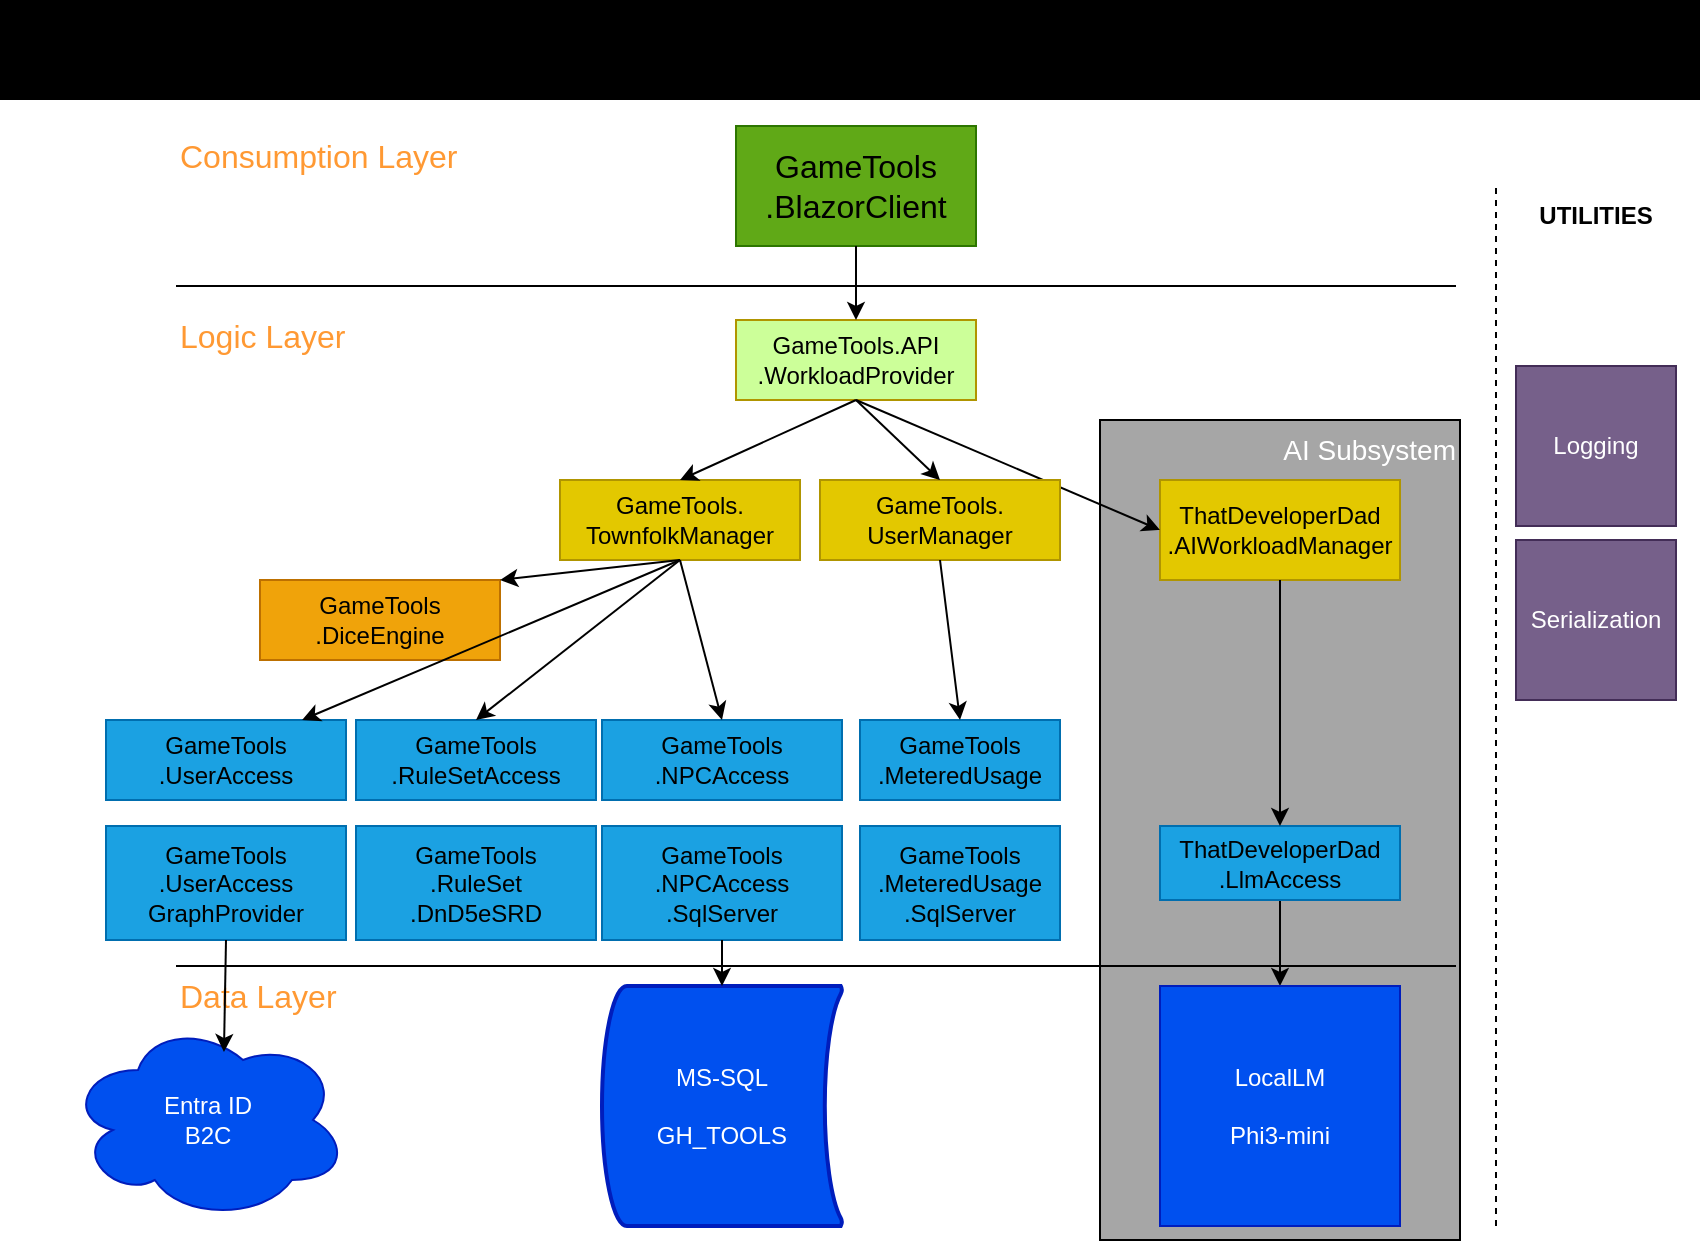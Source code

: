 <mxfile version="24.7.8" pages="9">
  <diagram name="System Static Arch" id="vdleDvqA2-1QruEeKI7N">
    <mxGraphModel dx="957" dy="642" grid="1" gridSize="10" guides="1" tooltips="1" connect="1" arrows="1" fold="1" page="1" pageScale="1" pageWidth="850" pageHeight="1100" math="0" shadow="0">
      <root>
        <mxCell id="0" />
        <mxCell id="1" parent="0" />
        <mxCell id="kPkl3V9uYh_TOOGpj7xY-1" value="AI Subsystem" style="rounded=0;whiteSpace=wrap;html=1;fillColor=#a6a6a6;align=right;verticalAlign=top;fontColor=#FFFFFF;fontSize=14;" parent="1" vertex="1">
          <mxGeometry x="550" y="210" width="180" height="410" as="geometry" />
        </mxCell>
        <mxCell id="XqQ89dWD8sBv14rsMhlI-1" value="&lt;font style=&quot;font-size: 18px;&quot;&gt;Townsfolk Generator - Static Architecture Diagram&lt;/font&gt;" style="text;html=1;align=center;verticalAlign=middle;whiteSpace=wrap;rounded=0;fillColor=#000000;" parent="1" vertex="1">
          <mxGeometry width="850" height="50" as="geometry" />
        </mxCell>
        <mxCell id="XqQ89dWD8sBv14rsMhlI-2" value="&lt;font color=&quot;#000000&quot; style=&quot;font-size: 16px;&quot;&gt;GameTools&lt;br&gt;.BlazorClient&lt;/font&gt;" style="rounded=0;whiteSpace=wrap;html=1;fillColor=#60a917;fontColor=#ffffff;strokeColor=#2D7600;" parent="1" vertex="1">
          <mxGeometry x="368" y="63" width="120" height="60" as="geometry" />
        </mxCell>
        <mxCell id="XqQ89dWD8sBv14rsMhlI-3" value="" style="endArrow=none;html=1;rounded=0;" parent="1" edge="1">
          <mxGeometry width="50" height="50" relative="1" as="geometry">
            <mxPoint x="88" y="143" as="sourcePoint" />
            <mxPoint x="728" y="143" as="targetPoint" />
          </mxGeometry>
        </mxCell>
        <mxCell id="XqQ89dWD8sBv14rsMhlI-4" value="&lt;font color=&quot;#000000&quot;&gt;GameTools&lt;br&gt;.RuleSetAccess&lt;/font&gt;" style="rounded=0;whiteSpace=wrap;html=1;fillColor=#1ba1e2;fontColor=#ffffff;strokeColor=#006EAF;" parent="1" vertex="1">
          <mxGeometry x="178" y="360" width="120" height="40" as="geometry" />
        </mxCell>
        <mxCell id="XqQ89dWD8sBv14rsMhlI-5" value="&lt;font color=&quot;#000000&quot;&gt;GameTools&lt;br&gt;.NPCAccess&lt;/font&gt;" style="rounded=0;whiteSpace=wrap;html=1;fillColor=#1ba1e2;fontColor=#ffffff;strokeColor=#006EAF;" parent="1" vertex="1">
          <mxGeometry x="301" y="360" width="120" height="40" as="geometry" />
        </mxCell>
        <mxCell id="XqQ89dWD8sBv14rsMhlI-7" value="MS-SQL&lt;br&gt;&lt;br&gt;GH_TOOLS" style="strokeWidth=2;html=1;shape=mxgraph.flowchart.stored_data;whiteSpace=wrap;fillColor=#0050ef;fontColor=#ffffff;strokeColor=#001DBC;" parent="1" vertex="1">
          <mxGeometry x="301" y="493" width="120" height="120" as="geometry" />
        </mxCell>
        <mxCell id="XqQ89dWD8sBv14rsMhlI-8" value="GameTools.&lt;br&gt;TownfolkManager" style="rounded=0;whiteSpace=wrap;html=1;fillColor=#e3c800;fontColor=#000000;strokeColor=#B09500;" parent="1" vertex="1">
          <mxGeometry x="280" y="240" width="120" height="40" as="geometry" />
        </mxCell>
        <mxCell id="XqQ89dWD8sBv14rsMhlI-9" value="GameTools&lt;br&gt;.DiceEngine" style="rounded=0;whiteSpace=wrap;html=1;fillColor=#f0a30a;fontColor=#000000;strokeColor=#BD7000;" parent="1" vertex="1">
          <mxGeometry x="130" y="290" width="120" height="40" as="geometry" />
        </mxCell>
        <mxCell id="XqQ89dWD8sBv14rsMhlI-10" value="Logging" style="whiteSpace=wrap;html=1;aspect=fixed;fillColor=#76608a;fontColor=#ffffff;strokeColor=#432D57;" parent="1" vertex="1">
          <mxGeometry x="758" y="183" width="80" height="80" as="geometry" />
        </mxCell>
        <mxCell id="XqQ89dWD8sBv14rsMhlI-12" value="&lt;b&gt;UTILITIES&lt;/b&gt;" style="text;html=1;align=center;verticalAlign=middle;whiteSpace=wrap;rounded=0;" parent="1" vertex="1">
          <mxGeometry x="768" y="93" width="60" height="30" as="geometry" />
        </mxCell>
        <mxCell id="XqQ89dWD8sBv14rsMhlI-14" value="" style="endArrow=none;dashed=1;html=1;rounded=0;" parent="1" edge="1">
          <mxGeometry width="50" height="50" relative="1" as="geometry">
            <mxPoint x="748" y="613" as="sourcePoint" />
            <mxPoint x="748" y="93" as="targetPoint" />
          </mxGeometry>
        </mxCell>
        <mxCell id="XqQ89dWD8sBv14rsMhlI-19" value="" style="endArrow=none;html=1;rounded=0;" parent="1" edge="1">
          <mxGeometry width="50" height="50" relative="1" as="geometry">
            <mxPoint x="88" y="483" as="sourcePoint" />
            <mxPoint x="728" y="483" as="targetPoint" />
          </mxGeometry>
        </mxCell>
        <mxCell id="XqQ89dWD8sBv14rsMhlI-22" value="&lt;font style=&quot;font-size: 16px;&quot; color=&quot;#ff9933&quot;&gt;Consumption Layer&lt;/font&gt;" style="text;html=1;align=left;verticalAlign=middle;whiteSpace=wrap;rounded=0;" parent="1" vertex="1">
          <mxGeometry x="88" y="63" width="150" height="30" as="geometry" />
        </mxCell>
        <mxCell id="XqQ89dWD8sBv14rsMhlI-24" value="&lt;font style=&quot;font-size: 16px;&quot; color=&quot;#ff9933&quot;&gt;Logic Layer&lt;/font&gt;" style="text;html=1;align=left;verticalAlign=middle;whiteSpace=wrap;rounded=0;" parent="1" vertex="1">
          <mxGeometry x="88" y="153" width="150" height="30" as="geometry" />
        </mxCell>
        <mxCell id="XqQ89dWD8sBv14rsMhlI-27" value="&lt;font style=&quot;font-size: 16px;&quot; color=&quot;#ff9933&quot;&gt;Data Layer&lt;/font&gt;" style="text;html=1;align=left;verticalAlign=middle;whiteSpace=wrap;rounded=0;" parent="1" vertex="1">
          <mxGeometry x="88" y="483" width="150" height="30" as="geometry" />
        </mxCell>
        <mxCell id="kVtvIwkYgnL-m394nmKx-11" style="edgeStyle=orthogonalEdgeStyle;rounded=0;orthogonalLoop=1;jettySize=auto;html=1;exitX=0.5;exitY=1;exitDx=0;exitDy=0;entryX=0.5;entryY=0;entryDx=0;entryDy=0;" parent="1" source="XtPrdiUV2sdYT484cFP--2" target="XtPrdiUV2sdYT484cFP--5" edge="1">
          <mxGeometry relative="1" as="geometry" />
        </mxCell>
        <mxCell id="XtPrdiUV2sdYT484cFP--2" value="&lt;font color=&quot;#000000&quot;&gt;ThatDeveloperDad&lt;br&gt;.LlmAccess&lt;/font&gt;" style="rounded=0;whiteSpace=wrap;html=1;fillColor=#1ba1e2;fontColor=#ffffff;strokeColor=#006EAF;" parent="1" vertex="1">
          <mxGeometry x="580" y="413" width="120" height="37" as="geometry" />
        </mxCell>
        <mxCell id="XtPrdiUV2sdYT484cFP--4" value="ThatDeveloperDad&lt;br&gt;.AIWorkloadManager" style="rounded=0;whiteSpace=wrap;html=1;fillColor=#e3c800;fontColor=#000000;strokeColor=#B09500;" parent="1" vertex="1">
          <mxGeometry x="580" y="240" width="120" height="50" as="geometry" />
        </mxCell>
        <mxCell id="XtPrdiUV2sdYT484cFP--5" value="LocalLM&lt;br&gt;&lt;br&gt;Phi3-mini" style="rounded=0;whiteSpace=wrap;html=1;fillColor=#0050ef;fontColor=#ffffff;strokeColor=#001DBC;" parent="1" vertex="1">
          <mxGeometry x="580" y="493" width="120" height="120" as="geometry" />
        </mxCell>
        <mxCell id="XtPrdiUV2sdYT484cFP--6" value="GameTools.API&lt;br&gt;.WorkloadProvider" style="rounded=0;whiteSpace=wrap;html=1;fillColor=#CCFF99;fontColor=#000000;strokeColor=#B09500;" parent="1" vertex="1">
          <mxGeometry x="368" y="160" width="120" height="40" as="geometry" />
        </mxCell>
        <mxCell id="kPkl3V9uYh_TOOGpj7xY-2" value="Serialization" style="whiteSpace=wrap;html=1;aspect=fixed;fillColor=#76608a;fontColor=#ffffff;strokeColor=#432D57;" parent="1" vertex="1">
          <mxGeometry x="758" y="270" width="80" height="80" as="geometry" />
        </mxCell>
        <mxCell id="kVtvIwkYgnL-m394nmKx-1" value="&lt;font color=&quot;#000000&quot;&gt;GameTools&lt;br&gt;.RuleSet&lt;br&gt;.DnD5eSRD&lt;/font&gt;" style="rounded=0;whiteSpace=wrap;html=1;fillColor=#1ba1e2;fontColor=#ffffff;strokeColor=#006EAF;" parent="1" vertex="1">
          <mxGeometry x="178" y="413" width="120" height="57" as="geometry" />
        </mxCell>
        <mxCell id="kVtvIwkYgnL-m394nmKx-2" value="" style="endArrow=classic;html=1;rounded=0;exitX=0.5;exitY=1;exitDx=0;exitDy=0;entryX=0.5;entryY=0;entryDx=0;entryDy=0;" parent="1" source="XqQ89dWD8sBv14rsMhlI-2" target="XtPrdiUV2sdYT484cFP--6" edge="1">
          <mxGeometry width="50" height="50" relative="1" as="geometry">
            <mxPoint x="380" y="360" as="sourcePoint" />
            <mxPoint x="600" y="130" as="targetPoint" />
          </mxGeometry>
        </mxCell>
        <mxCell id="kVtvIwkYgnL-m394nmKx-3" value="" style="endArrow=classic;html=1;rounded=0;exitX=0.5;exitY=1;exitDx=0;exitDy=0;entryX=0;entryY=0.5;entryDx=0;entryDy=0;" parent="1" source="XtPrdiUV2sdYT484cFP--6" target="XtPrdiUV2sdYT484cFP--4" edge="1">
          <mxGeometry width="50" height="50" relative="1" as="geometry">
            <mxPoint x="380" y="350" as="sourcePoint" />
            <mxPoint x="430" y="300" as="targetPoint" />
          </mxGeometry>
        </mxCell>
        <mxCell id="kVtvIwkYgnL-m394nmKx-4" value="" style="endArrow=classic;html=1;rounded=0;exitX=0.5;exitY=1;exitDx=0;exitDy=0;entryX=0.5;entryY=0;entryDx=0;entryDy=0;" parent="1" source="XtPrdiUV2sdYT484cFP--6" target="XqQ89dWD8sBv14rsMhlI-8" edge="1">
          <mxGeometry width="50" height="50" relative="1" as="geometry">
            <mxPoint x="380" y="350" as="sourcePoint" />
            <mxPoint x="430" y="300" as="targetPoint" />
          </mxGeometry>
        </mxCell>
        <mxCell id="kVtvIwkYgnL-m394nmKx-5" value="" style="endArrow=classic;html=1;rounded=0;exitX=0.5;exitY=1;exitDx=0;exitDy=0;entryX=1;entryY=0;entryDx=0;entryDy=0;" parent="1" source="XqQ89dWD8sBv14rsMhlI-8" target="XqQ89dWD8sBv14rsMhlI-9" edge="1">
          <mxGeometry width="50" height="50" relative="1" as="geometry">
            <mxPoint x="380" y="350" as="sourcePoint" />
            <mxPoint x="230" y="310" as="targetPoint" />
          </mxGeometry>
        </mxCell>
        <mxCell id="kVtvIwkYgnL-m394nmKx-6" value="" style="endArrow=classic;html=1;rounded=0;exitX=0.5;exitY=1;exitDx=0;exitDy=0;entryX=0.5;entryY=0;entryDx=0;entryDy=0;" parent="1" source="XqQ89dWD8sBv14rsMhlI-8" target="XqQ89dWD8sBv14rsMhlI-4" edge="1">
          <mxGeometry width="50" height="50" relative="1" as="geometry">
            <mxPoint x="380" y="350" as="sourcePoint" />
            <mxPoint x="430" y="300" as="targetPoint" />
          </mxGeometry>
        </mxCell>
        <mxCell id="kVtvIwkYgnL-m394nmKx-7" value="" style="endArrow=classic;html=1;rounded=0;exitX=0.5;exitY=1;exitDx=0;exitDy=0;entryX=0.5;entryY=0;entryDx=0;entryDy=0;" parent="1" source="XqQ89dWD8sBv14rsMhlI-8" target="XqQ89dWD8sBv14rsMhlI-5" edge="1">
          <mxGeometry width="50" height="50" relative="1" as="geometry">
            <mxPoint x="380" y="350" as="sourcePoint" />
            <mxPoint x="430" y="300" as="targetPoint" />
          </mxGeometry>
        </mxCell>
        <mxCell id="kVtvIwkYgnL-m394nmKx-8" value="&lt;font color=&quot;#000000&quot;&gt;GameTools&lt;br&gt;.NPCAccess&lt;br&gt;.SqlServer&lt;/font&gt;" style="rounded=0;whiteSpace=wrap;html=1;fillColor=#1ba1e2;fontColor=#ffffff;strokeColor=#006EAF;" parent="1" vertex="1">
          <mxGeometry x="301" y="413" width="120" height="57" as="geometry" />
        </mxCell>
        <mxCell id="kVtvIwkYgnL-m394nmKx-9" value="" style="endArrow=classic;html=1;rounded=0;exitX=0.5;exitY=1;exitDx=0;exitDy=0;entryX=0.5;entryY=0;entryDx=0;entryDy=0;" parent="1" source="XtPrdiUV2sdYT484cFP--4" target="XtPrdiUV2sdYT484cFP--2" edge="1">
          <mxGeometry width="50" height="50" relative="1" as="geometry">
            <mxPoint x="380" y="350" as="sourcePoint" />
            <mxPoint x="430" y="300" as="targetPoint" />
          </mxGeometry>
        </mxCell>
        <mxCell id="kVtvIwkYgnL-m394nmKx-10" style="edgeStyle=orthogonalEdgeStyle;rounded=0;orthogonalLoop=1;jettySize=auto;html=1;exitX=0.5;exitY=1;exitDx=0;exitDy=0;entryX=0.5;entryY=0;entryDx=0;entryDy=0;entryPerimeter=0;" parent="1" source="kVtvIwkYgnL-m394nmKx-8" target="XqQ89dWD8sBv14rsMhlI-7" edge="1">
          <mxGeometry relative="1" as="geometry" />
        </mxCell>
        <mxCell id="EMQKx7MP5o-Lmx_dDEwk-1" value="&lt;font color=&quot;#000000&quot;&gt;GameTools&lt;br&gt;.UserAccess&lt;/font&gt;" style="rounded=0;whiteSpace=wrap;html=1;fillColor=#1ba1e2;fontColor=#ffffff;strokeColor=#006EAF;" parent="1" vertex="1">
          <mxGeometry x="53" y="360" width="120" height="40" as="geometry" />
        </mxCell>
        <mxCell id="EMQKx7MP5o-Lmx_dDEwk-2" value="&lt;font color=&quot;#000000&quot;&gt;GameTools&lt;br&gt;.UserAccess&lt;br&gt;GraphProvider&lt;/font&gt;" style="rounded=0;whiteSpace=wrap;html=1;fillColor=#1ba1e2;fontColor=#ffffff;strokeColor=#006EAF;" parent="1" vertex="1">
          <mxGeometry x="53" y="413" width="120" height="57" as="geometry" />
        </mxCell>
        <mxCell id="EMQKx7MP5o-Lmx_dDEwk-3" value="" style="endArrow=classic;html=1;rounded=0;exitX=0.5;exitY=1;exitDx=0;exitDy=0;entryX=0.817;entryY=0;entryDx=0;entryDy=0;entryPerimeter=0;" parent="1" source="XqQ89dWD8sBv14rsMhlI-8" target="EMQKx7MP5o-Lmx_dDEwk-1" edge="1">
          <mxGeometry width="50" height="50" relative="1" as="geometry">
            <mxPoint x="400" y="360" as="sourcePoint" />
            <mxPoint x="450" y="310" as="targetPoint" />
          </mxGeometry>
        </mxCell>
        <mxCell id="EMQKx7MP5o-Lmx_dDEwk-4" value="Entra ID&lt;div&gt;B2C&lt;/div&gt;" style="ellipse;shape=cloud;whiteSpace=wrap;html=1;fillColor=#0050ef;fontColor=#ffffff;strokeColor=#001DBC;" parent="1" vertex="1">
          <mxGeometry x="34" y="510" width="140" height="100" as="geometry" />
        </mxCell>
        <mxCell id="EMQKx7MP5o-Lmx_dDEwk-5" value="" style="endArrow=classic;html=1;rounded=0;entryX=0.557;entryY=0.16;entryDx=0;entryDy=0;entryPerimeter=0;exitX=0.5;exitY=1;exitDx=0;exitDy=0;" parent="1" source="EMQKx7MP5o-Lmx_dDEwk-2" target="EMQKx7MP5o-Lmx_dDEwk-4" edge="1">
          <mxGeometry width="50" height="50" relative="1" as="geometry">
            <mxPoint x="400" y="360" as="sourcePoint" />
            <mxPoint x="450" y="310" as="targetPoint" />
          </mxGeometry>
        </mxCell>
        <mxCell id="Vu8PEX2qC-LKLMFV7kNJ-1" value="&lt;font color=&quot;#000000&quot;&gt;GameTools&lt;br&gt;.MeteredUsage&lt;/font&gt;" style="rounded=0;whiteSpace=wrap;html=1;fillColor=#1ba1e2;fontColor=#ffffff;strokeColor=#006EAF;" parent="1" vertex="1">
          <mxGeometry x="430" y="360" width="100" height="40" as="geometry" />
        </mxCell>
        <mxCell id="Vu8PEX2qC-LKLMFV7kNJ-2" value="&lt;font color=&quot;#000000&quot;&gt;GameTools&lt;br&gt;.MeteredUsage&lt;br&gt;.SqlServer&lt;/font&gt;" style="rounded=0;whiteSpace=wrap;html=1;fillColor=#1ba1e2;fontColor=#ffffff;strokeColor=#006EAF;" parent="1" vertex="1">
          <mxGeometry x="430" y="413" width="100" height="57" as="geometry" />
        </mxCell>
        <mxCell id="3m1Hjl9bVxkHpBtpwUEc-1" value="GameTools.&lt;br&gt;UserManager" style="rounded=0;whiteSpace=wrap;html=1;fillColor=#e3c800;fontColor=#000000;strokeColor=#B09500;" vertex="1" parent="1">
          <mxGeometry x="410" y="240" width="120" height="40" as="geometry" />
        </mxCell>
        <mxCell id="3m1Hjl9bVxkHpBtpwUEc-2" value="" style="endArrow=classic;html=1;rounded=0;entryX=0.5;entryY=0;entryDx=0;entryDy=0;exitX=0.5;exitY=1;exitDx=0;exitDy=0;" edge="1" parent="1" source="3m1Hjl9bVxkHpBtpwUEc-1" target="Vu8PEX2qC-LKLMFV7kNJ-1">
          <mxGeometry width="50" height="50" relative="1" as="geometry">
            <mxPoint x="400" y="360" as="sourcePoint" />
            <mxPoint x="450" y="310" as="targetPoint" />
          </mxGeometry>
        </mxCell>
        <mxCell id="3m1Hjl9bVxkHpBtpwUEc-3" value="" style="endArrow=classic;html=1;rounded=0;exitX=0.5;exitY=1;exitDx=0;exitDy=0;entryX=0.5;entryY=0;entryDx=0;entryDy=0;" edge="1" parent="1" source="XtPrdiUV2sdYT484cFP--6" target="3m1Hjl9bVxkHpBtpwUEc-1">
          <mxGeometry width="50" height="50" relative="1" as="geometry">
            <mxPoint x="400" y="360" as="sourcePoint" />
            <mxPoint x="450" y="310" as="targetPoint" />
          </mxGeometry>
        </mxCell>
      </root>
    </mxGraphModel>
  </diagram>
  <diagram name="Azure Deployment" id="cbAL7hpiivxWJ7TzF6xP">
    <mxGraphModel dx="957" dy="642" grid="1" gridSize="10" guides="1" tooltips="1" connect="1" arrows="1" fold="1" page="1" pageScale="1" pageWidth="850" pageHeight="1100" math="0" shadow="0">
      <root>
        <mxCell id="x_4IwMAO6WlZo9Vh2xTq-0" />
        <mxCell id="x_4IwMAO6WlZo9Vh2xTq-1" parent="x_4IwMAO6WlZo9Vh2xTq-0" />
        <mxCell id="10W9LphiJluro1XC-6KY-1" value="&lt;font style=&quot;font-size: 18px;&quot; color=&quot;#000000&quot;&gt;Subscription&lt;/font&gt;" style="rounded=0;whiteSpace=wrap;html=1;fillColor=#1ba1e2;fontColor=#ffffff;strokeColor=#006EAF;align=right;horizontal=1;verticalAlign=top;" vertex="1" parent="x_4IwMAO6WlZo9Vh2xTq-1">
          <mxGeometry x="20" y="60" width="790" height="590" as="geometry" />
        </mxCell>
        <mxCell id="RFyx9flXkAdNbYVg5Pax-1" value="&lt;font style=&quot;font-size: 14px;&quot; color=&quot;#000000&quot;&gt;Apps &lt;br&gt;Resource group&lt;/font&gt;" style="rounded=0;whiteSpace=wrap;html=1;fillColor=#b0e3e6;strokeColor=#0e8088;align=right;verticalAlign=top;" vertex="1" parent="x_4IwMAO6WlZo9Vh2xTq-1">
          <mxGeometry x="190" y="90" width="600" height="380" as="geometry" />
        </mxCell>
        <mxCell id="10W9LphiJluro1XC-6KY-4" value="&lt;font style=&quot;font-size: 14px;&quot;&gt;App Service&amp;nbsp;&lt;/font&gt;" style="rounded=0;whiteSpace=wrap;html=1;fillColor=#647687;fontColor=#ffffff;strokeColor=#314354;align=right;verticalAlign=top;" vertex="1" parent="x_4IwMAO6WlZo9Vh2xTq-1">
          <mxGeometry x="195" y="96" width="485" height="364" as="geometry" />
        </mxCell>
        <mxCell id="RFyx9flXkAdNbYVg5Pax-0" value="&lt;font style=&quot;font-size: 14px;&quot; color=&quot;#000000&quot;&gt;Resources &lt;br&gt;Resource Group&lt;/font&gt;" style="rounded=0;whiteSpace=wrap;html=1;fillColor=#b0e3e6;strokeColor=#0e8088;align=right;verticalAlign=top;" vertex="1" parent="x_4IwMAO6WlZo9Vh2xTq-1">
          <mxGeometry x="190" y="480" width="600" height="150" as="geometry" />
        </mxCell>
        <mxCell id="x_4IwMAO6WlZo9Vh2xTq-3" value="&lt;font style=&quot;font-size: 18px;&quot;&gt;Townsfolk Generator - Azure Deployment&lt;/font&gt;" style="text;html=1;align=center;verticalAlign=middle;whiteSpace=wrap;rounded=0;fillColor=#000000;" vertex="1" parent="x_4IwMAO6WlZo9Vh2xTq-1">
          <mxGeometry width="850" height="50" as="geometry" />
        </mxCell>
        <mxCell id="x_4IwMAO6WlZo9Vh2xTq-4" value="&lt;font color=&quot;#000000&quot; style=&quot;font-size: 16px;&quot;&gt;GameTools&lt;br&gt;.BlazorClient&lt;/font&gt;" style="rounded=0;whiteSpace=wrap;html=1;fillColor=#60a917;fontColor=#ffffff;strokeColor=#2D7600;" vertex="1" parent="x_4IwMAO6WlZo9Vh2xTq-1">
          <mxGeometry x="368" y="100" width="120" height="60" as="geometry" />
        </mxCell>
        <mxCell id="x_4IwMAO6WlZo9Vh2xTq-6" value="&lt;font color=&quot;#000000&quot;&gt;GameTools&lt;br&gt;.RuleSetAccess&lt;/font&gt;" style="rounded=0;whiteSpace=wrap;html=1;fillColor=#1ba1e2;fontColor=#ffffff;strokeColor=#006EAF;" vertex="1" parent="x_4IwMAO6WlZo9Vh2xTq-1">
          <mxGeometry x="330" y="340" width="100" height="40" as="geometry" />
        </mxCell>
        <mxCell id="x_4IwMAO6WlZo9Vh2xTq-7" value="&lt;font color=&quot;#000000&quot;&gt;GameTools&lt;br&gt;.NPCAccess&lt;/font&gt;" style="rounded=0;whiteSpace=wrap;html=1;fillColor=#1ba1e2;fontColor=#ffffff;strokeColor=#006EAF;" vertex="1" parent="x_4IwMAO6WlZo9Vh2xTq-1">
          <mxGeometry x="440" y="340" width="120" height="40" as="geometry" />
        </mxCell>
        <mxCell id="x_4IwMAO6WlZo9Vh2xTq-8" value="Azure SQL &lt;br&gt;Database&lt;br&gt;&lt;br&gt;GH_TOOLS" style="strokeWidth=2;html=1;shape=mxgraph.flowchart.stored_data;whiteSpace=wrap;fillColor=#0050ef;fontColor=#ffffff;strokeColor=#001DBC;" vertex="1" parent="x_4IwMAO6WlZo9Vh2xTq-1">
          <mxGeometry x="365" y="493" width="120" height="120" as="geometry" />
        </mxCell>
        <mxCell id="x_4IwMAO6WlZo9Vh2xTq-9" value="GameTools.&lt;br&gt;TownfolkManager" style="rounded=0;whiteSpace=wrap;html=1;fillColor=#e3c800;fontColor=#000000;strokeColor=#B09500;" vertex="1" parent="x_4IwMAO6WlZo9Vh2xTq-1">
          <mxGeometry x="368" y="230" width="120" height="40" as="geometry" />
        </mxCell>
        <mxCell id="x_4IwMAO6WlZo9Vh2xTq-10" value="GameTools&lt;br&gt;.DiceEngine" style="rounded=0;whiteSpace=wrap;html=1;fillColor=#f0a30a;fontColor=#000000;strokeColor=#BD7000;" vertex="1" parent="x_4IwMAO6WlZo9Vh2xTq-1">
          <mxGeometry x="200" y="280" width="120" height="40" as="geometry" />
        </mxCell>
        <mxCell id="x_4IwMAO6WlZo9Vh2xTq-11" value="Logging" style="whiteSpace=wrap;html=1;aspect=fixed;fillColor=#76608a;fontColor=#ffffff;strokeColor=#432D57;" vertex="1" parent="x_4IwMAO6WlZo9Vh2xTq-1">
          <mxGeometry x="600" y="338.5" width="65" height="65" as="geometry" />
        </mxCell>
        <mxCell id="x_4IwMAO6WlZo9Vh2xTq-18" style="edgeStyle=orthogonalEdgeStyle;rounded=0;orthogonalLoop=1;jettySize=auto;html=1;exitX=0.5;exitY=1;exitDx=0;exitDy=0;entryX=0.5;entryY=0;entryDx=0;entryDy=0;fillColor=#008a00;strokeColor=#005700;" edge="1" parent="x_4IwMAO6WlZo9Vh2xTq-1" source="x_4IwMAO6WlZo9Vh2xTq-19" target="x_4IwMAO6WlZo9Vh2xTq-21">
          <mxGeometry relative="1" as="geometry" />
        </mxCell>
        <mxCell id="x_4IwMAO6WlZo9Vh2xTq-19" value="&lt;font color=&quot;#000000&quot;&gt;ThatDeveloperDad&lt;br&gt;.LlmAccess&lt;/font&gt;" style="rounded=0;whiteSpace=wrap;html=1;fillColor=#1ba1e2;fontColor=#ffffff;strokeColor=#006EAF;" vertex="1" parent="x_4IwMAO6WlZo9Vh2xTq-1">
          <mxGeometry x="511" y="291.5" width="120" height="37" as="geometry" />
        </mxCell>
        <mxCell id="x_4IwMAO6WlZo9Vh2xTq-20" value="ThatDeveloperDad&lt;br&gt;.AIWorkloadManager" style="rounded=0;whiteSpace=wrap;html=1;fillColor=#e3c800;fontColor=#000000;strokeColor=#B09500;" vertex="1" parent="x_4IwMAO6WlZo9Vh2xTq-1">
          <mxGeometry x="511" y="200" width="120" height="50" as="geometry" />
        </mxCell>
        <mxCell id="x_4IwMAO6WlZo9Vh2xTq-21" value="Azure OpenAI&lt;br&gt;&lt;br&gt;Deployment: Gpt-4o" style="rounded=0;whiteSpace=wrap;html=1;fillColor=#0050ef;fontColor=#ffffff;strokeColor=#001DBC;" vertex="1" parent="x_4IwMAO6WlZo9Vh2xTq-1">
          <mxGeometry x="511" y="493" width="120" height="120" as="geometry" />
        </mxCell>
        <mxCell id="x_4IwMAO6WlZo9Vh2xTq-22" value="GameTools.API&lt;br&gt;.WorkloadProvider" style="rounded=0;whiteSpace=wrap;html=1;fillColor=#CCFF99;fontColor=#000000;strokeColor=#B09500;" vertex="1" parent="x_4IwMAO6WlZo9Vh2xTq-1">
          <mxGeometry x="368" y="170" width="120" height="40" as="geometry" />
        </mxCell>
        <mxCell id="x_4IwMAO6WlZo9Vh2xTq-23" value="Serialization" style="whiteSpace=wrap;html=1;aspect=fixed;fillColor=#76608a;fontColor=#ffffff;strokeColor=#432D57;" vertex="1" parent="x_4IwMAO6WlZo9Vh2xTq-1">
          <mxGeometry x="601.5" y="390" width="63.5" height="63.5" as="geometry" />
        </mxCell>
        <mxCell id="x_4IwMAO6WlZo9Vh2xTq-24" value="&lt;font color=&quot;#000000&quot;&gt;GameTools&lt;br&gt;.RuleSet&lt;br&gt;.DnD5eSRD&lt;/font&gt;" style="rounded=0;whiteSpace=wrap;html=1;fillColor=#1ba1e2;fontColor=#ffffff;strokeColor=#006EAF;" vertex="1" parent="x_4IwMAO6WlZo9Vh2xTq-1">
          <mxGeometry x="330" y="390" width="100" height="57" as="geometry" />
        </mxCell>
        <mxCell id="x_4IwMAO6WlZo9Vh2xTq-25" value="" style="endArrow=classic;html=1;rounded=0;exitX=0.5;exitY=1;exitDx=0;exitDy=0;entryX=0.5;entryY=0;entryDx=0;entryDy=0;" edge="1" parent="x_4IwMAO6WlZo9Vh2xTq-1" source="x_4IwMAO6WlZo9Vh2xTq-4" target="x_4IwMAO6WlZo9Vh2xTq-22">
          <mxGeometry width="50" height="50" relative="1" as="geometry">
            <mxPoint x="380" y="360" as="sourcePoint" />
            <mxPoint x="600" y="130" as="targetPoint" />
          </mxGeometry>
        </mxCell>
        <mxCell id="x_4IwMAO6WlZo9Vh2xTq-26" value="" style="endArrow=classic;html=1;rounded=0;exitX=0.5;exitY=1;exitDx=0;exitDy=0;entryX=0;entryY=0.5;entryDx=0;entryDy=0;" edge="1" parent="x_4IwMAO6WlZo9Vh2xTq-1" source="x_4IwMAO6WlZo9Vh2xTq-22" target="x_4IwMAO6WlZo9Vh2xTq-20">
          <mxGeometry width="50" height="50" relative="1" as="geometry">
            <mxPoint x="380" y="350" as="sourcePoint" />
            <mxPoint x="430" y="300" as="targetPoint" />
          </mxGeometry>
        </mxCell>
        <mxCell id="x_4IwMAO6WlZo9Vh2xTq-27" value="" style="endArrow=classic;html=1;rounded=0;exitX=0.5;exitY=1;exitDx=0;exitDy=0;entryX=0.5;entryY=0;entryDx=0;entryDy=0;" edge="1" parent="x_4IwMAO6WlZo9Vh2xTq-1" source="x_4IwMAO6WlZo9Vh2xTq-22" target="x_4IwMAO6WlZo9Vh2xTq-9">
          <mxGeometry width="50" height="50" relative="1" as="geometry">
            <mxPoint x="380" y="350" as="sourcePoint" />
            <mxPoint x="430" y="300" as="targetPoint" />
          </mxGeometry>
        </mxCell>
        <mxCell id="x_4IwMAO6WlZo9Vh2xTq-28" value="" style="endArrow=classic;html=1;rounded=0;exitX=0.5;exitY=1;exitDx=0;exitDy=0;entryX=1;entryY=0;entryDx=0;entryDy=0;" edge="1" parent="x_4IwMAO6WlZo9Vh2xTq-1" source="x_4IwMAO6WlZo9Vh2xTq-9" target="x_4IwMAO6WlZo9Vh2xTq-10">
          <mxGeometry width="50" height="50" relative="1" as="geometry">
            <mxPoint x="380" y="350" as="sourcePoint" />
            <mxPoint x="230" y="310" as="targetPoint" />
          </mxGeometry>
        </mxCell>
        <mxCell id="x_4IwMAO6WlZo9Vh2xTq-29" value="" style="endArrow=classic;html=1;rounded=0;exitX=0.5;exitY=1;exitDx=0;exitDy=0;entryX=1;entryY=0;entryDx=0;entryDy=0;" edge="1" parent="x_4IwMAO6WlZo9Vh2xTq-1" source="x_4IwMAO6WlZo9Vh2xTq-9" target="x_4IwMAO6WlZo9Vh2xTq-6">
          <mxGeometry width="50" height="50" relative="1" as="geometry">
            <mxPoint x="380" y="350" as="sourcePoint" />
            <mxPoint x="430" y="300" as="targetPoint" />
          </mxGeometry>
        </mxCell>
        <mxCell id="x_4IwMAO6WlZo9Vh2xTq-30" value="" style="endArrow=classic;html=1;rounded=0;exitX=0.5;exitY=1;exitDx=0;exitDy=0;entryX=0.5;entryY=0;entryDx=0;entryDy=0;" edge="1" parent="x_4IwMAO6WlZo9Vh2xTq-1" source="x_4IwMAO6WlZo9Vh2xTq-9" target="x_4IwMAO6WlZo9Vh2xTq-7">
          <mxGeometry width="50" height="50" relative="1" as="geometry">
            <mxPoint x="380" y="350" as="sourcePoint" />
            <mxPoint x="430" y="300" as="targetPoint" />
          </mxGeometry>
        </mxCell>
        <mxCell id="x_4IwMAO6WlZo9Vh2xTq-31" value="&lt;font color=&quot;#000000&quot;&gt;GameTools&lt;br&gt;.NPCAccess&lt;br&gt;.SqlServer&lt;/font&gt;" style="rounded=0;whiteSpace=wrap;html=1;fillColor=#1ba1e2;fontColor=#ffffff;strokeColor=#006EAF;" vertex="1" parent="x_4IwMAO6WlZo9Vh2xTq-1">
          <mxGeometry x="440" y="390" width="120" height="57" as="geometry" />
        </mxCell>
        <mxCell id="x_4IwMAO6WlZo9Vh2xTq-32" value="" style="endArrow=classic;html=1;rounded=0;exitX=0.5;exitY=1;exitDx=0;exitDy=0;entryX=0.5;entryY=0;entryDx=0;entryDy=0;" edge="1" parent="x_4IwMAO6WlZo9Vh2xTq-1" source="x_4IwMAO6WlZo9Vh2xTq-20" target="x_4IwMAO6WlZo9Vh2xTq-19">
          <mxGeometry width="50" height="50" relative="1" as="geometry">
            <mxPoint x="380" y="350" as="sourcePoint" />
            <mxPoint x="430" y="300" as="targetPoint" />
          </mxGeometry>
        </mxCell>
        <mxCell id="RFyx9flXkAdNbYVg5Pax-2" value="&lt;font style=&quot;font-size: 14px;&quot; color=&quot;#000000&quot;&gt;Admin &lt;br&gt;Resource Group&lt;/font&gt;" style="rounded=0;whiteSpace=wrap;html=1;fillColor=#b0e3e6;strokeColor=#0e8088;align=right;verticalAlign=top;" vertex="1" parent="x_4IwMAO6WlZo9Vh2xTq-1">
          <mxGeometry x="38" y="90" width="142" height="540" as="geometry" />
        </mxCell>
        <mxCell id="10W9LphiJluro1XC-6KY-0" value="Entra ID&lt;div&gt;B2C&lt;/div&gt;" style="ellipse;shape=cloud;whiteSpace=wrap;html=1;fillColor=#0050ef;fontColor=#ffffff;strokeColor=#001DBC;" vertex="1" parent="x_4IwMAO6WlZo9Vh2xTq-1">
          <mxGeometry x="44" y="316.5" width="130" height="87" as="geometry" />
        </mxCell>
        <mxCell id="10W9LphiJluro1XC-6KY-2" value="" style="endArrow=classic;html=1;rounded=0;fillColor=#008a00;strokeColor=#005700;exitX=0;exitY=0.5;exitDx=0;exitDy=0;" edge="1" parent="x_4IwMAO6WlZo9Vh2xTq-1" source="10W9LphiJluro1XC-6KY-6" target="10W9LphiJluro1XC-6KY-0">
          <mxGeometry width="50" height="50" relative="1" as="geometry">
            <mxPoint x="400" y="430" as="sourcePoint" />
            <mxPoint x="450" y="380" as="targetPoint" />
          </mxGeometry>
        </mxCell>
        <mxCell id="10W9LphiJluro1XC-6KY-3" value="&lt;h1 style=&quot;margin-top: 0px;&quot;&gt;Notes&lt;/h1&gt;&lt;p&gt;All code components are currently hosted as a monolithic deployment to an Azure App Service (linux host)&lt;br&gt;App Service runs as a System Assigned Managed Identity which is used for Authentication and Authorization to the required Azure Resources.&amp;nbsp; Securing things in this manner means I don&#39;t have to manage or store any Client Secrets or other &quot;Keys&quot; as long as the resources I&#39;m trying to access are hosted within the Azure Subscription.&amp;nbsp; Sweeeet.&lt;/p&gt;" style="text;html=1;whiteSpace=wrap;overflow=hidden;rounded=0;" vertex="1" parent="x_4IwMAO6WlZo9Vh2xTq-1">
          <mxGeometry x="20" y="660" width="790" height="120" as="geometry" />
        </mxCell>
        <mxCell id="10W9LphiJluro1XC-6KY-5" value="&lt;font color=&quot;#000000&quot;&gt;GameTools&lt;br&gt;.UserAccess&lt;/font&gt;" style="rounded=0;whiteSpace=wrap;html=1;fillColor=#1ba1e2;fontColor=#ffffff;strokeColor=#006EAF;" vertex="1" parent="x_4IwMAO6WlZo9Vh2xTq-1">
          <mxGeometry x="220" y="340" width="100" height="40" as="geometry" />
        </mxCell>
        <mxCell id="10W9LphiJluro1XC-6KY-6" value="&lt;font color=&quot;#000000&quot;&gt;GameTools&lt;br&gt;.UserAccess&lt;br&gt;GraphProvider&lt;/font&gt;" style="rounded=0;whiteSpace=wrap;html=1;fillColor=#1ba1e2;fontColor=#ffffff;strokeColor=#006EAF;" vertex="1" parent="x_4IwMAO6WlZo9Vh2xTq-1">
          <mxGeometry x="220" y="390" width="100" height="57" as="geometry" />
        </mxCell>
        <mxCell id="10W9LphiJluro1XC-6KY-7" value="" style="endArrow=classic;html=1;rounded=0;entryX=0.5;entryY=0;entryDx=0;entryDy=0;entryPerimeter=0;exitX=0.5;exitY=1;exitDx=0;exitDy=0;fillColor=#008a00;strokeColor=#005700;" edge="1" parent="x_4IwMAO6WlZo9Vh2xTq-1" source="x_4IwMAO6WlZo9Vh2xTq-31" target="x_4IwMAO6WlZo9Vh2xTq-8">
          <mxGeometry width="50" height="50" relative="1" as="geometry">
            <mxPoint x="400" y="330" as="sourcePoint" />
            <mxPoint x="450" y="280" as="targetPoint" />
          </mxGeometry>
        </mxCell>
      </root>
    </mxGraphModel>
  </diagram>
  <diagram id="uqElQcI9RdVt4qmclvxc" name="Detailed System Design Principles">
    <mxGraphModel dx="957" dy="642" grid="1" gridSize="10" guides="1" tooltips="1" connect="1" arrows="1" fold="1" page="1" pageScale="1" pageWidth="850" pageHeight="1100" math="0" shadow="0">
      <root>
        <mxCell id="0" />
        <mxCell id="1" parent="0" />
        <mxCell id="_WXLY4BMfNVNFS1nw2mz-1" value="&lt;font style=&quot;font-size: 24px;&quot;&gt;Detailed System Design Principles&lt;/font&gt;" style="text;html=1;align=center;verticalAlign=middle;whiteSpace=wrap;rounded=0;" parent="1" vertex="1">
          <mxGeometry x="40" y="10" width="780" height="30" as="geometry" />
        </mxCell>
        <mxCell id="uJMEicvkF7iLaMScqKIt-21" value="" style="group" parent="1" vertex="1" connectable="0">
          <mxGeometry x="120" y="160" width="630" height="495" as="geometry" />
        </mxCell>
        <mxCell id="fSTTPW8UD4VoX93BNiNQ-6" value="" style="group" parent="uJMEicvkF7iLaMScqKIt-21" vertex="1" connectable="0">
          <mxGeometry y="50" width="200" height="110" as="geometry" />
        </mxCell>
        <mxCell id="fSTTPW8UD4VoX93BNiNQ-1" value="" style="rounded=0;whiteSpace=wrap;html=1;fillColor=#60a917;fontColor=#ffffff;strokeColor=#2D7600;" parent="fSTTPW8UD4VoX93BNiNQ-6" vertex="1">
          <mxGeometry width="200" height="110" as="geometry" />
        </mxCell>
        <mxCell id="fSTTPW8UD4VoX93BNiNQ-2" value="&lt;div&gt;ThingShower&lt;br&gt;.csproj&lt;/div&gt;" style="text;strokeColor=none;fillColor=none;html=1;fontSize=24;fontStyle=1;verticalAlign=middle;align=center;" parent="fSTTPW8UD4VoX93BNiNQ-6" vertex="1">
          <mxGeometry x="50" y="35" width="100" height="40" as="geometry" />
        </mxCell>
        <mxCell id="fSTTPW8UD4VoX93BNiNQ-7" value="" style="group;fontStyle=1;fillColor=#fa6800;fontColor=#000000;strokeColor=#C73500;" parent="uJMEicvkF7iLaMScqKIt-21" vertex="1" connectable="0">
          <mxGeometry y="210" width="200" height="110" as="geometry" />
        </mxCell>
        <mxCell id="fSTTPW8UD4VoX93BNiNQ-8" value="" style="rounded=0;whiteSpace=wrap;html=1;fillColor=#fa6800;fontColor=#000000;strokeColor=#C73500;" parent="fSTTPW8UD4VoX93BNiNQ-7" vertex="1">
          <mxGeometry width="200" height="110" as="geometry" />
        </mxCell>
        <mxCell id="fSTTPW8UD4VoX93BNiNQ-9" value="&lt;div&gt;StuffDoer&lt;br&gt;.csproj&lt;/div&gt;" style="text;strokeColor=none;fillColor=none;html=1;fontSize=24;fontStyle=1;verticalAlign=middle;align=center;" parent="fSTTPW8UD4VoX93BNiNQ-7" vertex="1">
          <mxGeometry x="50" y="35" width="100" height="40" as="geometry" />
        </mxCell>
        <mxCell id="fSTTPW8UD4VoX93BNiNQ-10" style="edgeStyle=orthogonalEdgeStyle;rounded=0;orthogonalLoop=1;jettySize=auto;html=1;entryX=0.5;entryY=0;entryDx=0;entryDy=0;" parent="uJMEicvkF7iLaMScqKIt-21" source="fSTTPW8UD4VoX93BNiNQ-1" target="fSTTPW8UD4VoX93BNiNQ-8" edge="1">
          <mxGeometry relative="1" as="geometry" />
        </mxCell>
        <mxCell id="fSTTPW8UD4VoX93BNiNQ-11" value="Uses" style="text;html=1;align=center;verticalAlign=middle;whiteSpace=wrap;rounded=0;rotation=90;" parent="uJMEicvkF7iLaMScqKIt-21" vertex="1">
          <mxGeometry x="90" y="172" width="60" height="30" as="geometry" />
        </mxCell>
        <mxCell id="fSTTPW8UD4VoX93BNiNQ-13" value="" style="group;fontStyle=1" parent="uJMEicvkF7iLaMScqKIt-21" vertex="1" connectable="0">
          <mxGeometry y="380" width="200" height="110" as="geometry" />
        </mxCell>
        <mxCell id="fSTTPW8UD4VoX93BNiNQ-14" value="" style="rounded=0;whiteSpace=wrap;html=1;fillColor=#1ba1e2;fontColor=#ffffff;strokeColor=#006EAF;" parent="fSTTPW8UD4VoX93BNiNQ-13" vertex="1">
          <mxGeometry width="200" height="110" as="geometry" />
        </mxCell>
        <mxCell id="fSTTPW8UD4VoX93BNiNQ-15" value="ThingStorage&lt;div&gt;.csproj&lt;/div&gt;" style="text;strokeColor=none;fillColor=none;html=1;fontSize=24;fontStyle=1;verticalAlign=middle;align=center;" parent="fSTTPW8UD4VoX93BNiNQ-13" vertex="1">
          <mxGeometry x="50" y="35" width="100" height="40" as="geometry" />
        </mxCell>
        <mxCell id="fSTTPW8UD4VoX93BNiNQ-16" style="edgeStyle=orthogonalEdgeStyle;rounded=0;orthogonalLoop=1;jettySize=auto;html=1;entryX=0.5;entryY=0;entryDx=0;entryDy=0;" parent="uJMEicvkF7iLaMScqKIt-21" source="fSTTPW8UD4VoX93BNiNQ-8" target="fSTTPW8UD4VoX93BNiNQ-14" edge="1">
          <mxGeometry relative="1" as="geometry" />
        </mxCell>
        <mxCell id="fSTTPW8UD4VoX93BNiNQ-17" value="Uses" style="text;html=1;align=center;verticalAlign=middle;whiteSpace=wrap;rounded=0;rotation=90;" parent="uJMEicvkF7iLaMScqKIt-21" vertex="1">
          <mxGeometry x="90" y="340" width="60" height="30" as="geometry" />
        </mxCell>
        <mxCell id="fSTTPW8UD4VoX93BNiNQ-18" value="Use Case:&amp;nbsp; Do Stuff to Things" style="text;strokeColor=none;fillColor=none;html=1;fontSize=24;fontStyle=1;verticalAlign=middle;align=center;" parent="uJMEicvkF7iLaMScqKIt-21" vertex="1">
          <mxGeometry x="70" width="200" height="40" as="geometry" />
        </mxCell>
        <mxCell id="fSTTPW8UD4VoX93BNiNQ-19" value="&lt;h1 style=&quot;margin-top: 0px;&quot;&gt;UI&lt;/h1&gt;&lt;p&gt;Shows the Things, lets us Do Stuff to the Things.&lt;/p&gt;" style="text;html=1;whiteSpace=wrap;overflow=hidden;rounded=0;" parent="uJMEicvkF7iLaMScqKIt-21" vertex="1">
          <mxGeometry x="220" y="50" width="180" height="120" as="geometry" />
        </mxCell>
        <mxCell id="fSTTPW8UD4VoX93BNiNQ-20" value="&lt;h1 style=&quot;margin-top: 0px;&quot;&gt;Logic&lt;/h1&gt;&lt;p&gt;Actually Does the Stuff to the Things.&lt;/p&gt;" style="text;html=1;whiteSpace=wrap;overflow=hidden;rounded=0;" parent="uJMEicvkF7iLaMScqKIt-21" vertex="1">
          <mxGeometry x="210" y="205" width="180" height="120" as="geometry" />
        </mxCell>
        <mxCell id="fSTTPW8UD4VoX93BNiNQ-21" value="&lt;h1 style=&quot;margin-top: 0px;&quot;&gt;Storage&lt;/h1&gt;&lt;p&gt;Stores the Things in between sessions of Doing Stuff to them.&lt;/p&gt;" style="text;html=1;whiteSpace=wrap;overflow=hidden;rounded=0;" parent="uJMEicvkF7iLaMScqKIt-21" vertex="1">
          <mxGeometry x="210" y="375" width="180" height="120" as="geometry" />
        </mxCell>
        <mxCell id="fSTTPW8UD4VoX93BNiNQ-22" value="&lt;h1 style=&quot;margin-top: 0px;&quot;&gt;StorageModel&lt;/h1&gt;&lt;p&gt;A &quot;Thing&quot; in storage has attributes that only matter to the Storage part of the system.&lt;/p&gt;" style="text;html=1;whiteSpace=wrap;overflow=hidden;rounded=0;" parent="uJMEicvkF7iLaMScqKIt-21" vertex="1">
          <mxGeometry x="400" y="370" width="180" height="120" as="geometry" />
        </mxCell>
        <mxCell id="fSTTPW8UD4VoX93BNiNQ-23" value="&lt;h1 style=&quot;margin-top: 0px;&quot;&gt;PresentationModel&lt;/h1&gt;&lt;p&gt;A &quot;Thing&quot; as it is shown on screen has attributes that only matter to the UserInterface.&amp;nbsp; (Colors, font sizes, selection choices, etc...)&lt;/p&gt;" style="text;html=1;whiteSpace=wrap;overflow=hidden;rounded=0;" parent="uJMEicvkF7iLaMScqKIt-21" vertex="1">
          <mxGeometry x="400" y="45" width="230" height="120" as="geometry" />
        </mxCell>
        <mxCell id="fSTTPW8UD4VoX93BNiNQ-24" value="&lt;h1 style=&quot;margin-top: 0px;&quot;&gt;BusinessModel&lt;/h1&gt;&lt;p&gt;A &quot;Thing&quot; has attributes that are only relevent within the Logic components of our application.&lt;/p&gt;" style="text;html=1;whiteSpace=wrap;overflow=hidden;rounded=0;" parent="uJMEicvkF7iLaMScqKIt-21" vertex="1">
          <mxGeometry x="400" y="202" width="230" height="120" as="geometry" />
        </mxCell>
        <mxCell id="uJMEicvkF7iLaMScqKIt-3" value="" style="group" parent="uJMEicvkF7iLaMScqKIt-21" vertex="1" connectable="0">
          <mxGeometry x="300" y="60" width="90" height="30" as="geometry" />
        </mxCell>
        <mxCell id="uJMEicvkF7iLaMScqKIt-1" value="Owns" style="text;html=1;align=center;verticalAlign=middle;whiteSpace=wrap;rounded=0;" parent="uJMEicvkF7iLaMScqKIt-3" vertex="1">
          <mxGeometry x="15" width="60" height="30" as="geometry" />
        </mxCell>
        <mxCell id="uJMEicvkF7iLaMScqKIt-2" value="" style="endArrow=classic;html=1;rounded=0;" parent="uJMEicvkF7iLaMScqKIt-3" edge="1">
          <mxGeometry width="50" height="50" relative="1" as="geometry">
            <mxPoint y="29" as="sourcePoint" />
            <mxPoint x="90" y="29" as="targetPoint" />
          </mxGeometry>
        </mxCell>
        <mxCell id="uJMEicvkF7iLaMScqKIt-4" value="" style="group" parent="uJMEicvkF7iLaMScqKIt-21" vertex="1" connectable="0">
          <mxGeometry x="300" y="210" width="90" height="30" as="geometry" />
        </mxCell>
        <mxCell id="uJMEicvkF7iLaMScqKIt-5" value="Owns" style="text;html=1;align=center;verticalAlign=middle;whiteSpace=wrap;rounded=0;" parent="uJMEicvkF7iLaMScqKIt-4" vertex="1">
          <mxGeometry x="15" width="60" height="30" as="geometry" />
        </mxCell>
        <mxCell id="uJMEicvkF7iLaMScqKIt-6" value="" style="endArrow=classic;html=1;rounded=0;" parent="uJMEicvkF7iLaMScqKIt-4" edge="1">
          <mxGeometry width="50" height="50" relative="1" as="geometry">
            <mxPoint y="29" as="sourcePoint" />
            <mxPoint x="90" y="29" as="targetPoint" />
          </mxGeometry>
        </mxCell>
        <mxCell id="uJMEicvkF7iLaMScqKIt-7" value="" style="group" parent="uJMEicvkF7iLaMScqKIt-21" vertex="1" connectable="0">
          <mxGeometry x="300" y="380" width="90" height="30" as="geometry" />
        </mxCell>
        <mxCell id="uJMEicvkF7iLaMScqKIt-8" value="Owns" style="text;html=1;align=center;verticalAlign=middle;whiteSpace=wrap;rounded=0;" parent="uJMEicvkF7iLaMScqKIt-7" vertex="1">
          <mxGeometry x="15" width="60" height="30" as="geometry" />
        </mxCell>
        <mxCell id="uJMEicvkF7iLaMScqKIt-9" value="" style="endArrow=classic;html=1;rounded=0;" parent="uJMEicvkF7iLaMScqKIt-7" edge="1">
          <mxGeometry width="50" height="50" relative="1" as="geometry">
            <mxPoint y="29" as="sourcePoint" />
            <mxPoint x="90" y="29" as="targetPoint" />
          </mxGeometry>
        </mxCell>
        <mxCell id="uJMEicvkF7iLaMScqKIt-13" value="" style="group;rotation=45;" parent="uJMEicvkF7iLaMScqKIt-21" vertex="1" connectable="0">
          <mxGeometry x="330" y="310" width="80" height="30" as="geometry" />
        </mxCell>
        <mxCell id="uJMEicvkF7iLaMScqKIt-10" value="" style="endArrow=classic;html=1;rounded=0;" parent="uJMEicvkF7iLaMScqKIt-13" edge="1">
          <mxGeometry width="50" height="50" relative="1" as="geometry">
            <mxPoint x="1" y="-3" as="sourcePoint" />
            <mxPoint x="58" y="54" as="targetPoint" />
          </mxGeometry>
        </mxCell>
        <mxCell id="uJMEicvkF7iLaMScqKIt-12" value="Understands" style="text;html=1;align=center;verticalAlign=middle;whiteSpace=wrap;rounded=0;rotation=45;" parent="uJMEicvkF7iLaMScqKIt-13" vertex="1">
          <mxGeometry width="80" height="30" as="geometry" />
        </mxCell>
        <mxCell id="uJMEicvkF7iLaMScqKIt-14" value="" style="group;rotation=45;" parent="uJMEicvkF7iLaMScqKIt-21" vertex="1" connectable="0">
          <mxGeometry x="330" y="150" width="80" height="30" as="geometry" />
        </mxCell>
        <mxCell id="uJMEicvkF7iLaMScqKIt-15" value="" style="endArrow=classic;html=1;rounded=0;" parent="uJMEicvkF7iLaMScqKIt-14" edge="1">
          <mxGeometry width="50" height="50" relative="1" as="geometry">
            <mxPoint x="1" y="-3" as="sourcePoint" />
            <mxPoint x="58" y="54" as="targetPoint" />
          </mxGeometry>
        </mxCell>
        <mxCell id="uJMEicvkF7iLaMScqKIt-16" value="Understands" style="text;html=1;align=center;verticalAlign=middle;whiteSpace=wrap;rounded=0;rotation=45;" parent="uJMEicvkF7iLaMScqKIt-14" vertex="1">
          <mxGeometry width="80" height="30" as="geometry" />
        </mxCell>
        <mxCell id="uJMEicvkF7iLaMScqKIt-22" value="" style="rounded=1;whiteSpace=wrap;html=1;fillColor=#d5e8d4;strokeColor=#82b366;fontColor=#000000;" parent="1" vertex="1">
          <mxGeometry x="120" y="50" width="620" height="110" as="geometry" />
        </mxCell>
        <mxCell id="uJMEicvkF7iLaMScqKIt-24" value="&lt;font style=&quot;font-size: 18px;&quot;&gt;&lt;b&gt;It is best to:&lt;/b&gt;&lt;/font&gt;&lt;div&gt;&lt;font style=&quot;font-size: 14px;&quot;&gt;&lt;b&gt;Design &amp;amp; Build Components that provide specific capabilities with as small an integration surface as possible (aka Public Idiom aka Public Contracts aka DTOs &amp;amp; Interfaces)&lt;/b&gt;&lt;/font&gt;&lt;/div&gt;&lt;div&gt;&lt;font style=&quot;font-size: 14px;&quot;&gt;&lt;b&gt;&lt;br&gt;&lt;/b&gt;&lt;/font&gt;&lt;/div&gt;&lt;div&gt;&lt;font style=&quot;font-size: 14px;&quot;&gt;&lt;b&gt;Dependants are responsible for translating between their Local Idiom for a concept into their DIRECT Dependency&#39;s Public Idioms.&lt;br&gt;&lt;/b&gt;&lt;/font&gt;&lt;/div&gt;" style="text;html=1;align=left;verticalAlign=middle;whiteSpace=wrap;rounded=0;fontColor=#000000;" parent="1" vertex="1">
          <mxGeometry x="130" y="50" width="600" height="110" as="geometry" />
        </mxCell>
      </root>
    </mxGraphModel>
  </diagram>
  <diagram id="isPRWxka15lE5gtGXah8" name="UI Arch Overview">
    <mxGraphModel dx="957" dy="642" grid="1" gridSize="10" guides="1" tooltips="1" connect="1" arrows="1" fold="1" page="1" pageScale="1" pageWidth="850" pageHeight="1100" math="0" shadow="0">
      <root>
        <mxCell id="0" />
        <mxCell id="1" parent="0" />
        <mxCell id="bECQiCB2fxA_oEF46ElS-1" value="" style="rounded=0;whiteSpace=wrap;html=1;" vertex="1" parent="1">
          <mxGeometry x="20" width="800" height="580" as="geometry" />
        </mxCell>
        <mxCell id="afUfa0RTEEHWzrC_rtPB-1" value="&lt;h1 style=&quot;margin-top: 0px;&quot;&gt;&lt;font style=&quot;font-size: 18px;&quot;&gt;Conceptual Model&lt;/font&gt;&lt;/h1&gt;&lt;p&gt;&lt;b&gt;&lt;font style=&quot;font-size: 18px;&quot;&gt;App-Host:&amp;nbsp;&amp;nbsp;&lt;/font&gt;&lt;/b&gt;&lt;/p&gt;&lt;p&gt;&lt;b&gt;&lt;font style=&quot;font-size: 14px;&quot;&gt;Outermost layer.&amp;nbsp; &quot;Hosts&quot; the App-Level parts.&lt;br&gt;(Nav between Features, Branding, footer, Login, Account Stuff&lt;/font&gt;&lt;/b&gt;&lt;/p&gt;&lt;p&gt;&lt;font style=&quot;font-size: 18px;&quot;&gt;&lt;b&gt;&lt;font style=&quot;&quot;&gt;Feature-Host&lt;/font&gt;&lt;/b&gt;&lt;b style=&quot;background-color: initial;&quot;&gt;&lt;font style=&quot;&quot;&gt;:&lt;/font&gt;&lt;/b&gt;&lt;/font&gt;&lt;/p&gt;&lt;p&gt;&lt;b&gt;&lt;font style=&quot;font-size: 14px;&quot;&gt;&quot;Hosts&quot; that operate on one &quot;Concept Space&quot; within the app.&amp;nbsp; (EX: NPC Management)&lt;/font&gt;&lt;/b&gt;&lt;/p&gt;&lt;p&gt;&lt;b&gt;&lt;font style=&quot;font-size: 18px;&quot;&gt;Task-Host:&lt;/font&gt;&lt;/b&gt;&lt;/p&gt;&lt;p&gt;&lt;b&gt;&lt;font style=&quot;font-size: 14px;&quot;&gt;Hosts the Nav &amp;amp; interactiviity elements that allow the user to access the different tasks available within a feature.&amp;nbsp; (Ex:&amp;nbsp; List NPCs, Create Npc, View NPC, etc...)&lt;/font&gt;&lt;/b&gt;&lt;/p&gt;" style="text;html=1;whiteSpace=wrap;overflow=hidden;rounded=0;" parent="1" vertex="1">
          <mxGeometry x="30" y="60" width="230" height="400" as="geometry" />
        </mxCell>
        <mxCell id="afUfa0RTEEHWzrC_rtPB-2" value="" style="group" parent="1" vertex="1" connectable="0">
          <mxGeometry x="280" y="60" width="260" height="380" as="geometry" />
        </mxCell>
        <mxCell id="YHin4nKKHUiaBZ3S7eUE-1" value="" style="rounded=0;whiteSpace=wrap;html=1;" parent="afUfa0RTEEHWzrC_rtPB-2" vertex="1">
          <mxGeometry width="260" height="380" as="geometry" />
        </mxCell>
        <mxCell id="YHin4nKKHUiaBZ3S7eUE-3" value="" style="rounded=0;whiteSpace=wrap;html=1;" parent="afUfa0RTEEHWzrC_rtPB-2" vertex="1">
          <mxGeometry x="10" y="40" width="240" height="330" as="geometry" />
        </mxCell>
        <mxCell id="YHin4nKKHUiaBZ3S7eUE-4" value="" style="rounded=0;whiteSpace=wrap;html=1;" parent="afUfa0RTEEHWzrC_rtPB-2" vertex="1">
          <mxGeometry x="20" y="80" width="220" height="280" as="geometry" />
        </mxCell>
        <mxCell id="YHin4nKKHUiaBZ3S7eUE-5" value="&lt;b style=&quot;font-size: 18px;&quot;&gt;App-Host&lt;/b&gt;" style="text;html=1;align=center;verticalAlign=middle;whiteSpace=wrap;rounded=0;" parent="afUfa0RTEEHWzrC_rtPB-2" vertex="1">
          <mxGeometry width="260" height="30" as="geometry" />
        </mxCell>
        <mxCell id="YHin4nKKHUiaBZ3S7eUE-6" value="&lt;b style=&quot;font-size: 18px;&quot;&gt;Feature-Host&lt;/b&gt;" style="text;html=1;align=center;verticalAlign=middle;whiteSpace=wrap;rounded=0;" parent="afUfa0RTEEHWzrC_rtPB-2" vertex="1">
          <mxGeometry x="10" y="40" width="240" height="30" as="geometry" />
        </mxCell>
        <mxCell id="YHin4nKKHUiaBZ3S7eUE-7" value="&lt;b style=&quot;font-size: 18px;&quot;&gt;Task-Host&lt;/b&gt;" style="text;html=1;align=center;verticalAlign=middle;whiteSpace=wrap;rounded=0;" parent="afUfa0RTEEHWzrC_rtPB-2" vertex="1">
          <mxGeometry x="25" y="80" width="215" height="30" as="geometry" />
        </mxCell>
        <mxCell id="afUfa0RTEEHWzrC_rtPB-3" value="&lt;font style=&quot;font-size: 24px;&quot;&gt;&lt;b style=&quot;&quot;&gt;UI Architecture Overview&lt;/b&gt;&lt;/font&gt;" style="text;html=1;align=center;verticalAlign=middle;whiteSpace=wrap;rounded=0;" parent="1" vertex="1">
          <mxGeometry x="40" y="10" width="760" height="30" as="geometry" />
        </mxCell>
        <mxCell id="afUfa0RTEEHWzrC_rtPB-4" value="" style="endArrow=none;html=1;rounded=0;exitX=0;exitY=1;exitDx=0;exitDy=0;entryX=1;entryY=1;entryDx=0;entryDy=0;" parent="1" source="afUfa0RTEEHWzrC_rtPB-3" target="afUfa0RTEEHWzrC_rtPB-3" edge="1">
          <mxGeometry width="50" height="50" relative="1" as="geometry">
            <mxPoint x="400" y="350" as="sourcePoint" />
            <mxPoint x="450" y="300" as="targetPoint" />
          </mxGeometry>
        </mxCell>
        <mxCell id="afUfa0RTEEHWzrC_rtPB-5" value="&lt;h1 style=&quot;margin-top: 0px;&quot;&gt;&lt;font style=&quot;font-size: 18px;&quot;&gt;Blazor Implementation&lt;/font&gt;&lt;/h1&gt;&lt;p&gt;&lt;b&gt;&lt;font style=&quot;font-size: 18px;&quot;&gt;App-Host:&amp;nbsp;&amp;nbsp;&lt;/font&gt;&lt;/b&gt;&lt;/p&gt;&lt;p&gt;&lt;b&gt;Applied at MainLayout.razor&lt;/b&gt;&lt;/p&gt;&lt;p&gt;&lt;b&gt;Ultimate parent container for the NavMenu, and will &quot;host&quot; any loaded Blazor Pages into the &amp;lt;main&amp;gt; area.&lt;/b&gt;&lt;/p&gt;&lt;p&gt;&lt;font style=&quot;font-size: 18px;&quot;&gt;&lt;b&gt;&lt;font style=&quot;&quot;&gt;Features&lt;/font&gt;&lt;/b&gt;&lt;b style=&quot;background-color: initial;&quot;&gt;&lt;font style=&quot;&quot;&gt;:&lt;/font&gt;&lt;/b&gt;&lt;/font&gt;&lt;/p&gt;&lt;p&gt;&lt;b&gt;&lt;font style=&quot;font-size: 12px;&quot;&gt;Implement as Blazor Pages.&lt;br&gt;occupies the &amp;lt;main&amp;gt; element of the app-host.&amp;nbsp; Our Blazor pages get loaded into this element.&amp;nbsp;&amp;nbsp;These pages should be organized with &amp;lt;header&amp;gt;, &amp;lt;main&amp;gt;, and &amp;lt;footer&amp;gt; elements.&lt;/font&gt;&lt;/b&gt;&lt;/p&gt;&lt;p&gt;&lt;b&gt;&lt;font style=&quot;font-size: 18px;&quot;&gt;Task-Host:&lt;/font&gt;&lt;/b&gt;&lt;/p&gt;&lt;p&gt;&lt;b&gt;&lt;font style=&quot;font-size: 12px;&quot;&gt;Implement as Blazor Components&lt;/font&gt;&lt;/b&gt;&lt;/p&gt;&lt;p&gt;&lt;b&gt;&lt;font style=&quot;font-size: 12px;&quot;&gt;Placed in the Parent Page&#39;s &amp;lt;main&amp;gt; element.&lt;/font&gt;&lt;/b&gt;&lt;/p&gt;&lt;p&gt;&lt;b&gt;&lt;font style=&quot;font-size: 12px;&quot;&gt;Outermost element of the component DOM should be&lt;/font&gt;&lt;/b&gt;&lt;/p&gt;&lt;p&gt;&lt;b&gt;&lt;font style=&quot;font-size: 12px;&quot;&gt;&amp;lt;div class=&quot;task-host&quot;&amp;gt;&lt;/font&gt;&lt;/b&gt;&lt;/p&gt;&lt;p&gt;&lt;b&gt;&lt;font style=&quot;&quot;&gt;&lt;font style=&quot;font-size: 12px;&quot;&gt;with &amp;lt;header&amp;gt;, &amp;lt;main&amp;gt;, and &amp;lt;footer&amp;gt; elements containing the task&#39;s detail elements.&lt;/font&gt;&lt;br&gt;&lt;br&gt;&lt;/font&gt;&lt;/b&gt;&lt;/p&gt;" style="text;html=1;whiteSpace=wrap;overflow=hidden;rounded=0;" parent="1" vertex="1">
          <mxGeometry x="570" y="60" width="230" height="520" as="geometry" />
        </mxCell>
      </root>
    </mxGraphModel>
  </diagram>
  <diagram name="UI Arch Code Concept" id="Tqh-_yyIm14FmtqNwRV3">
    <mxGraphModel dx="957" dy="642" grid="1" gridSize="10" guides="1" tooltips="1" connect="1" arrows="1" fold="1" page="1" pageScale="1" pageWidth="850" pageHeight="1100" math="0" shadow="0">
      <root>
        <mxCell id="GahFgfBPa5stAKEYvzet-0" />
        <mxCell id="GahFgfBPa5stAKEYvzet-1" parent="GahFgfBPa5stAKEYvzet-0" />
        <mxCell id="GahFgfBPa5stAKEYvzet-2" value="" style="rounded=0;whiteSpace=wrap;html=1;fillColor=#647687;fontColor=#ffffff;strokeColor=#314354;" vertex="1" parent="GahFgfBPa5stAKEYvzet-1">
          <mxGeometry x="10" y="10" width="790" height="480" as="geometry" />
        </mxCell>
        <mxCell id="GahFgfBPa5stAKEYvzet-4" value="UI Architecture (Code)" style="text;html=1;align=center;verticalAlign=middle;whiteSpace=wrap;rounded=0;fontSize=18;" vertex="1" parent="GahFgfBPa5stAKEYvzet-1">
          <mxGeometry x="200" y="10" width="410" height="30" as="geometry" />
        </mxCell>
        <mxCell id="a--z33Qf3Ql91GDz4pW2-0" value="&lt;font style=&quot;font-size: 20px;&quot;&gt;&amp;nbsp; Application&lt;/font&gt;" style="rounded=0;whiteSpace=wrap;html=1;verticalAlign=top;align=left;" vertex="1" parent="GahFgfBPa5stAKEYvzet-1">
          <mxGeometry x="20" y="50" width="770" height="430" as="geometry" />
        </mxCell>
        <mxCell id="a--z33Qf3Ql91GDz4pW2-12" value="" style="group" vertex="1" connectable="0" parent="GahFgfBPa5stAKEYvzet-1">
          <mxGeometry x="440" y="310" width="120" height="154" as="geometry" />
        </mxCell>
        <mxCell id="a--z33Qf3Ql91GDz4pW2-9" value="&lt;span style=&quot;color: rgb(0, 0, 0); font-size: 14px;&quot;&gt;Task&lt;/span&gt;" style="rounded=0;whiteSpace=wrap;html=1;fillColor=#8EA7BF;strokeColor=#282733;fontColor=#ffffff;align=left;verticalAlign=top;" vertex="1" parent="a--z33Qf3Ql91GDz4pW2-12">
          <mxGeometry y="16.211" width="120" height="32.421" as="geometry" />
        </mxCell>
        <mxCell id="a--z33Qf3Ql91GDz4pW2-10" value="&lt;span style=&quot;color: rgb(0, 0, 0); font-size: 14px;&quot;&gt;Task&lt;/span&gt;" style="rounded=0;whiteSpace=wrap;html=1;fillColor=#8EA7BF;strokeColor=#282733;fontColor=#ffffff;align=left;verticalAlign=top;" vertex="1" parent="a--z33Qf3Ql91GDz4pW2-12">
          <mxGeometry y="64.842" width="120" height="35.663" as="geometry" />
        </mxCell>
        <mxCell id="a--z33Qf3Ql91GDz4pW2-11" value="&lt;span style=&quot;color: rgb(0, 0, 0); font-size: 14px;&quot;&gt;Task&lt;/span&gt;" style="rounded=0;whiteSpace=wrap;html=1;fillColor=#8EA7BF;strokeColor=#282733;fontColor=#ffffff;align=left;verticalAlign=top;" vertex="1" parent="a--z33Qf3Ql91GDz4pW2-12">
          <mxGeometry y="121.579" width="120" height="32.421" as="geometry" />
        </mxCell>
        <mxCell id="a--z33Qf3Ql91GDz4pW2-13" value="" style="group" vertex="1" connectable="0" parent="GahFgfBPa5stAKEYvzet-1">
          <mxGeometry x="240" y="160" width="180" height="310" as="geometry" />
        </mxCell>
        <mxCell id="a--z33Qf3Ql91GDz4pW2-2" value="&lt;font style=&quot;font-size: 16px;&quot;&gt;&amp;nbsp;Feature&lt;/font&gt;" style="rounded=0;whiteSpace=wrap;html=1;fillColor=#647687;fontColor=#ffffff;strokeColor=#314354;align=left;verticalAlign=top;" vertex="1" parent="a--z33Qf3Ql91GDz4pW2-13">
          <mxGeometry width="180" height="310.0" as="geometry" />
        </mxCell>
        <mxCell id="a--z33Qf3Ql91GDz4pW2-6" value="&lt;span style=&quot;color: rgb(0, 0, 0); font-size: 14px;&quot;&gt;Task&lt;/span&gt;" style="rounded=0;whiteSpace=wrap;html=1;fillColor=#8EA7BF;strokeColor=#282733;fontColor=#ffffff;align=left;verticalAlign=top;" vertex="1" parent="a--z33Qf3Ql91GDz4pW2-13">
          <mxGeometry x="10" y="162" width="120" height="36.33" as="geometry" />
        </mxCell>
        <mxCell id="a--z33Qf3Ql91GDz4pW2-7" value="&lt;span style=&quot;color: rgb(0, 0, 0); font-size: 14px;&quot;&gt;Task&lt;/span&gt;" style="rounded=0;whiteSpace=wrap;html=1;fillColor=#8EA7BF;strokeColor=#282733;fontColor=#ffffff;align=left;verticalAlign=top;" vertex="1" parent="a--z33Qf3Ql91GDz4pW2-13">
          <mxGeometry x="10" y="202" width="120" height="32.47" as="geometry" />
        </mxCell>
        <mxCell id="a--z33Qf3Ql91GDz4pW2-22" value="Feature &lt;br&gt;State" style="rounded=0;whiteSpace=wrap;html=1;fillColor=#cce5ff;strokeColor=#36393d;fontColor=#000000;align=right;" vertex="1" parent="a--z33Qf3Ql91GDz4pW2-13">
          <mxGeometry x="50" y="30" width="120" height="40" as="geometry" />
        </mxCell>
        <mxCell id="a--z33Qf3Ql91GDz4pW2-23" value="&lt;font color=&quot;#000000&quot;&gt;Feature &lt;br&gt;EventSink&lt;/font&gt;" style="rounded=0;whiteSpace=wrap;html=1;fillColor=#cdeb8b;strokeColor=#36393d;align=right;" vertex="1" parent="a--z33Qf3Ql91GDz4pW2-13">
          <mxGeometry x="100" y="80" width="70" height="40" as="geometry" />
        </mxCell>
        <mxCell id="a--z33Qf3Ql91GDz4pW2-14" value="" style="group" vertex="1" connectable="0" parent="GahFgfBPa5stAKEYvzet-1">
          <mxGeometry x="40" y="160" width="180" height="310" as="geometry" />
        </mxCell>
        <mxCell id="a--z33Qf3Ql91GDz4pW2-1" value="&lt;font style=&quot;font-size: 16px;&quot;&gt;&amp;nbsp;Feature&lt;/font&gt;" style="rounded=0;whiteSpace=wrap;html=1;fillColor=#647687;fontColor=#ffffff;strokeColor=#314354;align=left;verticalAlign=top;" vertex="1" parent="a--z33Qf3Ql91GDz4pW2-14">
          <mxGeometry width="180" height="310" as="geometry" />
        </mxCell>
        <mxCell id="a--z33Qf3Ql91GDz4pW2-3" value="&lt;font style=&quot;font-size: 14px;&quot; color=&quot;#000000&quot;&gt;Task&lt;/font&gt;" style="rounded=0;whiteSpace=wrap;html=1;fillColor=#8EA7BF;strokeColor=#282733;fontColor=#ffffff;align=left;verticalAlign=top;" vertex="1" parent="a--z33Qf3Ql91GDz4pW2-14">
          <mxGeometry x="10" y="163" width="120" height="43" as="geometry" />
        </mxCell>
        <mxCell id="a--z33Qf3Ql91GDz4pW2-4" value="&lt;span style=&quot;color: rgb(0, 0, 0); font-size: 14px;&quot;&gt;Task&lt;/span&gt;" style="rounded=0;whiteSpace=wrap;html=1;fillColor=#8EA7BF;strokeColor=#282733;fontColor=#ffffff;align=left;verticalAlign=top;" vertex="1" parent="a--z33Qf3Ql91GDz4pW2-14">
          <mxGeometry x="10" y="210" width="120" height="47" as="geometry" />
        </mxCell>
        <mxCell id="a--z33Qf3Ql91GDz4pW2-5" value="&lt;span style=&quot;color: rgb(0, 0, 0); font-size: 14px;&quot;&gt;Task&lt;/span&gt;" style="rounded=0;whiteSpace=wrap;html=1;fillColor=#8EA7BF;strokeColor=#282733;fontColor=#ffffff;align=left;verticalAlign=top;" vertex="1" parent="a--z33Qf3Ql91GDz4pW2-14">
          <mxGeometry x="10" y="260" width="120" height="43" as="geometry" />
        </mxCell>
        <mxCell id="a--z33Qf3Ql91GDz4pW2-18" value="Feature &lt;br&gt;State" style="rounded=0;whiteSpace=wrap;html=1;fillColor=#cce5ff;strokeColor=#36393d;fontColor=#000000;align=right;" vertex="1" parent="a--z33Qf3Ql91GDz4pW2-14">
          <mxGeometry x="50" y="30" width="120" height="40" as="geometry" />
        </mxCell>
        <mxCell id="a--z33Qf3Ql91GDz4pW2-19" value="&lt;font color=&quot;#000000&quot;&gt;Feature &lt;br&gt;EventSink&lt;/font&gt;" style="rounded=0;whiteSpace=wrap;html=1;fillColor=#cdeb8b;strokeColor=#36393d;align=right;" vertex="1" parent="a--z33Qf3Ql91GDz4pW2-14">
          <mxGeometry x="100" y="80" width="70" height="40" as="geometry" />
        </mxCell>
        <mxCell id="a--z33Qf3Ql91GDz4pW2-15" value="&lt;h1 style=&quot;margin-top: 0px;&quot;&gt;&lt;font style=&quot;font-size: 20px;&quot;&gt;Application State&lt;/font&gt;&lt;/h1&gt;&lt;p&gt;Limit to widely-used objects &amp;amp; data.&lt;br&gt;(User Info, Svc/Conn Status, etc)&lt;br&gt;DO NOT manage Feature-specific data &amp;amp; events at this level.&lt;/p&gt;" style="text;html=1;whiteSpace=wrap;overflow=hidden;rounded=0;fontColor=#FF9933;" vertex="1" parent="GahFgfBPa5stAKEYvzet-1">
          <mxGeometry x="590" y="50" width="200" height="120" as="geometry" />
        </mxCell>
        <mxCell id="a--z33Qf3Ql91GDz4pW2-16" value="&lt;h1 style=&quot;margin-top: 0px;&quot;&gt;&lt;font style=&quot;font-size: 20px;&quot;&gt;Feature State&lt;/font&gt;&lt;/h1&gt;&lt;p&gt;Holds Use-Case level data &amp;amp; manages Use-Case level event sink to update component state as needed.&lt;br&gt;May perform service calls for components, may pass service proxy TO components&lt;/p&gt;" style="text;html=1;whiteSpace=wrap;overflow=hidden;rounded=0;fontColor=#FF9933;" vertex="1" parent="GahFgfBPa5stAKEYvzet-1">
          <mxGeometry x="590" y="160" width="200" height="150" as="geometry" />
        </mxCell>
        <mxCell id="a--z33Qf3Ql91GDz4pW2-17" value="&lt;h1 style=&quot;margin-top: 0px;&quot;&gt;&lt;font style=&quot;font-size: 20px;&quot;&gt;Task State&lt;/font&gt;&lt;/h1&gt;&lt;p&gt;Holds TASK level data.&lt;br&gt;Publishes and Subscribes to specific Events declared by the Parent&#39;s EventSink&lt;/p&gt;" style="text;html=1;whiteSpace=wrap;overflow=hidden;rounded=0;fontColor=#FF9933;" vertex="1" parent="GahFgfBPa5stAKEYvzet-1">
          <mxGeometry x="590" y="310" width="200" height="110" as="geometry" />
        </mxCell>
        <mxCell id="a--z33Qf3Ql91GDz4pW2-24" value="Application State" style="rounded=0;whiteSpace=wrap;html=1;fillColor=#cce5ff;strokeColor=#36393d;fontColor=#000000;align=right;" vertex="1" parent="GahFgfBPa5stAKEYvzet-1">
          <mxGeometry x="60" y="100" width="230" height="40" as="geometry" />
        </mxCell>
        <mxCell id="a--z33Qf3Ql91GDz4pW2-25" value="&lt;font color=&quot;#000000&quot;&gt;Application EventSink&lt;/font&gt;" style="rounded=0;whiteSpace=wrap;html=1;fillColor=#cdeb8b;strokeColor=#36393d;align=right;" vertex="1" parent="GahFgfBPa5stAKEYvzet-1">
          <mxGeometry x="320" y="100" width="200" height="40" as="geometry" />
        </mxCell>
      </root>
    </mxGraphModel>
  </diagram>
  <diagram name="EventSink concept" id="hBBEZxjO4z6JxCjSi4VS">
    <mxGraphModel dx="957" dy="642" grid="1" gridSize="10" guides="1" tooltips="1" connect="1" arrows="1" fold="1" page="1" pageScale="1" pageWidth="850" pageHeight="1100" math="0" shadow="0">
      <root>
        <mxCell id="oJxbOdXaI-9jGG3Etmar-0" />
        <mxCell id="oJxbOdXaI-9jGG3Etmar-1" parent="oJxbOdXaI-9jGG3Etmar-0" />
        <mxCell id="oJxbOdXaI-9jGG3Etmar-2" value="" style="rounded=0;whiteSpace=wrap;html=1;fillColor=#647687;fontColor=#ffffff;strokeColor=#314354;" vertex="1" parent="oJxbOdXaI-9jGG3Etmar-1">
          <mxGeometry x="10" y="10" width="790" height="590" as="geometry" />
        </mxCell>
        <mxCell id="oJxbOdXaI-9jGG3Etmar-3" value="EventSink concept (code level)" style="text;html=1;align=center;verticalAlign=middle;whiteSpace=wrap;rounded=0;fontSize=18;" vertex="1" parent="oJxbOdXaI-9jGG3Etmar-1">
          <mxGeometry x="200" y="10" width="410" height="30" as="geometry" />
        </mxCell>
        <mxCell id="oJxbOdXaI-9jGG3Etmar-4" value="&lt;span style=&quot;font-size: 20px;&quot;&gt;&amp;nbsp; Owns EventSink (App / Feature)&lt;/span&gt;" style="rounded=0;whiteSpace=wrap;html=1;verticalAlign=top;align=left;" vertex="1" parent="oJxbOdXaI-9jGG3Etmar-1">
          <mxGeometry x="20" y="50" width="770" height="290" as="geometry" />
        </mxCell>
        <mxCell id="oJxbOdXaI-9jGG3Etmar-26" value="&lt;font color=&quot;#000000&quot;&gt;EventSink&lt;br&gt;&lt;br&gt;&lt;div style=&quot;text-align: left;&quot;&gt;// For each Event &quot;owned&quot; by this component, the EventSink will declare a private variable&amp;nbsp;&lt;/div&gt;&lt;div style=&quot;text-align: left;&quot;&gt;private IEnumerable&amp;lt;Func&amp;lt;Task, TEventData&amp;gt;&amp;gt; Registered[Event]Handlers _[event]Handlers&amp;nbsp;where TEventData:UIEventData;&lt;/div&gt;&lt;div style=&quot;text-align: left;&quot;&gt;&lt;span style=&quot;background-color: initial;&quot;&gt;&lt;br&gt;&lt;/span&gt;&lt;/div&gt;&lt;div style=&quot;text-align: left;&quot;&gt;&lt;span style=&quot;background-color: initial;&quot;&gt;// For each &quot;event&quot;, the Sink will declare a registerHandler event&lt;br&gt;public void Register[event]Handler(Func&amp;lt;Task, TEventData&amp;gt; handler)&amp;nbsp;&lt;/span&gt;&lt;/div&gt;&lt;div style=&quot;text-align: left;&quot;&gt;&lt;span style=&quot;background-color: initial;&quot;&gt;&amp;nbsp; { _[event]Handlers.Add(handler); }&lt;/span&gt;&lt;/div&gt;&lt;div style=&quot;text-align: left;&quot;&gt;&lt;span style=&quot;background-color: initial;&quot;&gt;&lt;br&gt;&lt;/span&gt;&lt;/div&gt;&lt;div style=&quot;text-align: left;&quot;&gt;&lt;span style=&quot;background-color: initial;&quot;&gt;// Each &quot;event&quot; will have a Fire method that asynchronously invokes each registered handler&amp;nbsp; for that event type.&lt;/span&gt;&lt;/div&gt;&lt;div style=&quot;text-align: left;&quot;&gt;&lt;span style=&quot;background-color: initial;&quot;&gt;public async Task Fire[Event]Async(TEventData data)&lt;/span&gt;&lt;/div&gt;&lt;div style=&quot;text-align: left;&quot;&gt;&lt;span style=&quot;background-color: initial;&quot;&gt;{ // build a Task[] from the Handlers, pass (data) and await all. }&lt;br&gt;&lt;br&gt;&lt;br&gt;&lt;/span&gt;&lt;br&gt;&lt;/div&gt;&lt;/font&gt;" style="rounded=0;whiteSpace=wrap;html=1;fillColor=#cdeb8b;strokeColor=#36393d;align=right;verticalAlign=top;fontStyle=1;spacingLeft=5;spacingRight=5;" vertex="1" parent="oJxbOdXaI-9jGG3Etmar-1">
          <mxGeometry x="50" y="100" width="520" height="230" as="geometry" />
        </mxCell>
        <mxCell id="jA-hWjPKGVjitdXiFPWT-0" value="&lt;font color=&quot;#000000&quot;&gt;UIEventData&lt;br&gt;&lt;br&gt;&lt;div style=&quot;text-align: left;&quot;&gt;Protected Abstract class.&amp;nbsp; Used as a Marker Type&lt;/div&gt;&lt;div style=&quot;text-align: left;&quot;&gt;&lt;span style=&quot;background-color: initial;&quot;&gt;&lt;br&gt;&lt;/span&gt;// Carries the data about an event that occurs in a child component that needs to be propagated to other components owned by the parent.&lt;/div&gt;&lt;/font&gt;" style="rounded=0;whiteSpace=wrap;html=1;fillColor=#cdeb8b;strokeColor=#36393d;align=right;verticalAlign=top;fontStyle=1;spacingLeft=5;spacingRight=5;" vertex="1" parent="oJxbOdXaI-9jGG3Etmar-1">
          <mxGeometry x="600" y="100" width="160" height="230" as="geometry" />
        </mxCell>
        <mxCell id="jA-hWjPKGVjitdXiFPWT-1" value="&lt;span style=&quot;font-size: 20px;&quot;&gt;&amp;nbsp; Uses EventSink&amp;nbsp; (Feature / Task)&lt;/span&gt;" style="rounded=0;whiteSpace=wrap;html=1;verticalAlign=top;align=left;" vertex="1" parent="oJxbOdXaI-9jGG3Etmar-1">
          <mxGeometry x="20" y="350" width="770" height="200" as="geometry" />
        </mxCell>
        <mxCell id="jA-hWjPKGVjitdXiFPWT-2" value="&lt;font color=&quot;#000000&quot;&gt;Child Component&lt;br&gt;&lt;br&gt;&lt;div style=&quot;text-align: left;&quot;&gt;A child component can act as a Consumer of events as well as publishing events.&lt;/div&gt;&lt;div style=&quot;text-align: left;&quot;&gt;If the component does publish events, it will need a reference to the corresponding Fire[Event]Async method declared on the Parent&#39;s EventSink.&lt;/div&gt;&lt;div style=&quot;text-align: left;&quot;&gt;&lt;br&gt;&lt;/div&gt;&lt;div style=&quot;text-align: left;&quot;&gt;If the component Consumes events, it must declare an async method that returns an empty Task, and accepts the appropriate type derived from UIEventData.&amp;nbsp; That Handler method must be registered with the EventSink to ensure the component is included in the collection of Handler Invocations when the Event is subsequently fired.&lt;/div&gt;&lt;div style=&quot;text-align: left;&quot;&gt;&lt;br&gt;&lt;/div&gt;&lt;/font&gt;" style="rounded=0;whiteSpace=wrap;html=1;fillColor=#cdeb8b;strokeColor=#36393d;align=right;verticalAlign=top;fontStyle=1;spacingLeft=5;spacingRight=5;" vertex="1" parent="oJxbOdXaI-9jGG3Etmar-1">
          <mxGeometry x="50" y="390" width="700" height="150" as="geometry" />
        </mxCell>
        <mxCell id="jA-hWjPKGVjitdXiFPWT-3" value="&lt;b style=&quot;font-size: 16px;&quot;&gt;&lt;font style=&quot;font-size: 16px;&quot; color=&quot;#000000&quot;&gt;This is really just a scope constrained, implementation of the Mediator Pattern, intentionally limited to Parent-&amp;gt;Children component relationships.&lt;/font&gt;&lt;/b&gt;" style="text;html=1;align=center;verticalAlign=middle;whiteSpace=wrap;rounded=0;labelBackgroundColor=#E6E6E6;fontSize=16;" vertex="1" parent="oJxbOdXaI-9jGG3Etmar-1">
          <mxGeometry x="20" y="560" width="770" height="30" as="geometry" />
        </mxCell>
      </root>
    </mxGraphModel>
  </diagram>
  <diagram id="OTVFiKs4KYAtKCNthNH3" name="UI Arch Layer 1">
    <mxGraphModel dx="1126" dy="755" grid="1" gridSize="10" guides="1" tooltips="1" connect="1" arrows="1" fold="1" page="1" pageScale="1" pageWidth="850" pageHeight="1100" math="0" shadow="0">
      <root>
        <mxCell id="0" />
        <mxCell id="1" parent="0" />
        <mxCell id="cUOxrrCJqIjnQhyDpuVU-1" value="" style="rounded=0;whiteSpace=wrap;html=1;fillColor=#647687;fontColor=#ffffff;strokeColor=#314354;" vertex="1" parent="1">
          <mxGeometry x="10" y="10" width="780" height="860" as="geometry" />
        </mxCell>
        <mxCell id="9fMkoK5eDUJ4K0MzMHk_-1" value="UI Architecture (HTML / CSS)" style="text;html=1;align=center;verticalAlign=middle;whiteSpace=wrap;rounded=0;fontSize=18;" parent="1" vertex="1">
          <mxGeometry x="200" y="10" width="410" height="30" as="geometry" />
        </mxCell>
        <mxCell id="9fMkoK5eDUJ4K0MzMHk_-2" value="Layout Wireframe : Mobile Level 1" style="text;html=1;align=center;verticalAlign=middle;whiteSpace=wrap;rounded=0;" parent="1" vertex="1">
          <mxGeometry x="295" y="40" width="220" height="30" as="geometry" />
        </mxCell>
        <mxCell id="9fMkoK5eDUJ4K0MzMHk_-27" value="" style="group" parent="1" vertex="1" connectable="0">
          <mxGeometry x="270" y="110" width="530" height="360" as="geometry" />
        </mxCell>
        <mxCell id="9fMkoK5eDUJ4K0MzMHk_-5" value="" style="group" parent="9fMkoK5eDUJ4K0MzMHk_-27" vertex="1" connectable="0">
          <mxGeometry x="130" y="40" width="170" height="320" as="geometry" />
        </mxCell>
        <mxCell id="9fMkoK5eDUJ4K0MzMHk_-3" value="" style="shape=process;whiteSpace=wrap;html=1;backgroundOutline=1;rotation=90;" parent="9fMkoK5eDUJ4K0MzMHk_-5" vertex="1">
          <mxGeometry x="-75" y="75" width="320" height="170" as="geometry" />
        </mxCell>
        <mxCell id="9fMkoK5eDUJ4K0MzMHk_-4" value="" style="ellipse;whiteSpace=wrap;html=1;aspect=fixed;" parent="9fMkoK5eDUJ4K0MzMHk_-5" vertex="1">
          <mxGeometry x="75" y="293" width="20" height="20" as="geometry" />
        </mxCell>
        <mxCell id="9fMkoK5eDUJ4K0MzMHk_-8" value="AppName" style="text;html=1;align=center;verticalAlign=middle;whiteSpace=wrap;rounded=0;" parent="9fMkoK5eDUJ4K0MzMHk_-5" vertex="1">
          <mxGeometry width="130" height="30" as="geometry" />
        </mxCell>
        <mxCell id="9fMkoK5eDUJ4K0MzMHk_-24" value="" style="endArrow=none;dashed=1;html=1;dashPattern=1 3;strokeWidth=2;rounded=0;" parent="9fMkoK5eDUJ4K0MzMHk_-5" edge="1">
          <mxGeometry width="50" height="50" relative="1" as="geometry">
            <mxPoint y="260" as="sourcePoint" />
            <mxPoint x="170" y="260" as="targetPoint" />
          </mxGeometry>
        </mxCell>
        <mxCell id="9fMkoK5eDUJ4K0MzMHk_-6" value="Level 1&lt;br&gt;Menu hidden" style="text;html=1;align=center;verticalAlign=middle;whiteSpace=wrap;rounded=0;fontColor=#FF9933;" parent="9fMkoK5eDUJ4K0MzMHk_-27" vertex="1">
          <mxGeometry x="160" width="110" height="30" as="geometry" />
        </mxCell>
        <mxCell id="9fMkoK5eDUJ4K0MzMHk_-12" value="" style="group" parent="9fMkoK5eDUJ4K0MzMHk_-27" vertex="1" connectable="0">
          <mxGeometry x="270" y="50" width="20" height="12" as="geometry" />
        </mxCell>
        <mxCell id="9fMkoK5eDUJ4K0MzMHk_-9" value="" style="endArrow=none;html=1;rounded=0;shadow=1;" parent="9fMkoK5eDUJ4K0MzMHk_-12" edge="1">
          <mxGeometry width="50" height="50" relative="1" as="geometry">
            <mxPoint as="sourcePoint" />
            <mxPoint x="20" as="targetPoint" />
          </mxGeometry>
        </mxCell>
        <mxCell id="9fMkoK5eDUJ4K0MzMHk_-10" value="" style="endArrow=none;html=1;rounded=0;shadow=1;" parent="9fMkoK5eDUJ4K0MzMHk_-12" edge="1">
          <mxGeometry width="50" height="50" relative="1" as="geometry">
            <mxPoint y="6" as="sourcePoint" />
            <mxPoint x="20" y="6" as="targetPoint" />
          </mxGeometry>
        </mxCell>
        <mxCell id="9fMkoK5eDUJ4K0MzMHk_-11" value="" style="endArrow=none;html=1;rounded=0;shadow=1;" parent="9fMkoK5eDUJ4K0MzMHk_-12" edge="1">
          <mxGeometry width="50" height="50" relative="1" as="geometry">
            <mxPoint y="12" as="sourcePoint" />
            <mxPoint x="20" y="12" as="targetPoint" />
          </mxGeometry>
        </mxCell>
        <mxCell id="9fMkoK5eDUJ4K0MzMHk_-14" value="" style="shape=curlyBracket;whiteSpace=wrap;html=1;rounded=1;flipH=1;labelPosition=right;verticalLabelPosition=middle;align=left;verticalAlign=middle;size=0.5;" parent="9fMkoK5eDUJ4K0MzMHk_-27" vertex="1">
          <mxGeometry x="303" y="40" width="20" height="30" as="geometry" />
        </mxCell>
        <mxCell id="9fMkoK5eDUJ4K0MzMHk_-16" value="&amp;lt;div&amp;gt;.app-host" style="text;html=1;align=center;verticalAlign=middle;whiteSpace=wrap;rounded=0;" parent="9fMkoK5eDUJ4K0MzMHk_-27" vertex="1">
          <mxGeometry x="390" y="150" width="140" height="30" as="geometry" />
        </mxCell>
        <mxCell id="9fMkoK5eDUJ4K0MzMHk_-17" value="" style="shape=curlyBracket;whiteSpace=wrap;html=1;rounded=1;labelPosition=left;verticalLabelPosition=middle;align=right;verticalAlign=middle;" parent="9fMkoK5eDUJ4K0MzMHk_-27" vertex="1">
          <mxGeometry y="40" width="128" height="290" as="geometry" />
        </mxCell>
        <mxCell id="9fMkoK5eDUJ4K0MzMHk_-19" value="&amp;lt;body&amp;gt;" style="text;html=1;align=center;verticalAlign=middle;whiteSpace=wrap;rounded=0;" parent="9fMkoK5eDUJ4K0MzMHk_-27" vertex="1">
          <mxGeometry y="130" width="60" height="30" as="geometry" />
        </mxCell>
        <mxCell id="9fMkoK5eDUJ4K0MzMHk_-20" value="" style="shape=curlyBracket;whiteSpace=wrap;html=1;rounded=1;flipH=1;labelPosition=right;verticalLabelPosition=middle;align=left;verticalAlign=middle;" parent="9fMkoK5eDUJ4K0MzMHk_-27" vertex="1">
          <mxGeometry x="303" y="80" width="20" height="250" as="geometry" />
        </mxCell>
        <mxCell id="9fMkoK5eDUJ4K0MzMHk_-21" value="" style="shape=curlyBracket;whiteSpace=wrap;html=1;rounded=1;flipH=1;labelPosition=right;verticalLabelPosition=middle;align=left;verticalAlign=middle;" parent="9fMkoK5eDUJ4K0MzMHk_-27" vertex="1">
          <mxGeometry x="310" y="40" width="150" height="290" as="geometry" />
        </mxCell>
        <mxCell id="9fMkoK5eDUJ4K0MzMHk_-22" value=".app-host&lt;br&gt;&amp;lt;header&amp;gt;" style="text;html=1;align=center;verticalAlign=middle;whiteSpace=wrap;rounded=0;" parent="9fMkoK5eDUJ4K0MzMHk_-27" vertex="1">
          <mxGeometry x="320" y="40" width="60" height="30" as="geometry" />
        </mxCell>
        <mxCell id="9fMkoK5eDUJ4K0MzMHk_-23" value=".app-host&lt;br&gt;&amp;lt;main&amp;gt;" style="text;html=1;align=center;verticalAlign=middle;whiteSpace=wrap;rounded=0;" parent="9fMkoK5eDUJ4K0MzMHk_-27" vertex="1">
          <mxGeometry x="320" y="190" width="60" height="30" as="geometry" />
        </mxCell>
        <mxCell id="9fMkoK5eDUJ4K0MzMHk_-25" value="" style="shape=curlyBracket;whiteSpace=wrap;html=1;rounded=1;labelPosition=left;verticalLabelPosition=middle;align=right;verticalAlign=middle;" parent="9fMkoK5eDUJ4K0MzMHk_-27" vertex="1">
          <mxGeometry x="108" y="300" width="20" height="30" as="geometry" />
        </mxCell>
        <mxCell id="9fMkoK5eDUJ4K0MzMHk_-26" value="&amp;lt;footer&amp;gt;" style="text;html=1;align=center;verticalAlign=middle;whiteSpace=wrap;rounded=0;" parent="9fMkoK5eDUJ4K0MzMHk_-27" vertex="1">
          <mxGeometry x="60" y="290" width="60" height="30" as="geometry" />
        </mxCell>
        <mxCell id="9fMkoK5eDUJ4K0MzMHk_-40" value="&amp;lt;div&amp;gt;.app-host" style="text;html=1;align=center;verticalAlign=middle;whiteSpace=wrap;rounded=0;" parent="1" vertex="1">
          <mxGeometry x="660" y="640" width="140" height="30" as="geometry" />
        </mxCell>
        <mxCell id="GTwLLowZRz4n3Fv6Drwf-1" value="" style="group" parent="1" vertex="1" connectable="0">
          <mxGeometry x="270" y="490" width="460" height="360" as="geometry" />
        </mxCell>
        <mxCell id="9fMkoK5eDUJ4K0MzMHk_-29" value="" style="group" parent="GTwLLowZRz4n3Fv6Drwf-1" vertex="1" connectable="0">
          <mxGeometry x="130" y="40" width="170" height="320" as="geometry" />
        </mxCell>
        <mxCell id="9fMkoK5eDUJ4K0MzMHk_-30" value="" style="shape=process;whiteSpace=wrap;html=1;backgroundOutline=1;rotation=90;size=0.109;" parent="9fMkoK5eDUJ4K0MzMHk_-29" vertex="1">
          <mxGeometry x="-75" y="75" width="320" height="170" as="geometry" />
        </mxCell>
        <mxCell id="9fMkoK5eDUJ4K0MzMHk_-31" value="" style="ellipse;whiteSpace=wrap;html=1;aspect=fixed;" parent="9fMkoK5eDUJ4K0MzMHk_-29" vertex="1">
          <mxGeometry x="75" y="293" width="20" height="20" as="geometry" />
        </mxCell>
        <mxCell id="9fMkoK5eDUJ4K0MzMHk_-32" value="AppName" style="text;html=1;align=center;verticalAlign=middle;whiteSpace=wrap;rounded=0;" parent="9fMkoK5eDUJ4K0MzMHk_-29" vertex="1">
          <mxGeometry width="130" height="30" as="geometry" />
        </mxCell>
        <mxCell id="9fMkoK5eDUJ4K0MzMHk_-33" value="" style="endArrow=none;dashed=1;html=1;dashPattern=1 3;strokeWidth=2;rounded=0;" parent="9fMkoK5eDUJ4K0MzMHk_-29" edge="1">
          <mxGeometry width="50" height="50" relative="1" as="geometry">
            <mxPoint y="260" as="sourcePoint" />
            <mxPoint x="170" y="260" as="targetPoint" />
          </mxGeometry>
        </mxCell>
        <mxCell id="9fMkoK5eDUJ4K0MzMHk_-49" value="" style="rounded=0;whiteSpace=wrap;html=1;" parent="9fMkoK5eDUJ4K0MzMHk_-29" vertex="1">
          <mxGeometry y="35" width="170" height="85" as="geometry" />
        </mxCell>
        <mxCell id="9fMkoK5eDUJ4K0MzMHk_-50" value="Menu Item 1&lt;div&gt;Menu Item 2&lt;/div&gt;&lt;div&gt;Menu Item 3&lt;/div&gt;" style="text;html=1;align=left;verticalAlign=middle;whiteSpace=wrap;rounded=0;" parent="9fMkoK5eDUJ4K0MzMHk_-29" vertex="1">
          <mxGeometry x="10" y="40" width="150" height="70" as="geometry" />
        </mxCell>
        <mxCell id="9fMkoK5eDUJ4K0MzMHk_-34" value="Level 1&lt;br&gt;Menu Shown" style="text;html=1;align=center;verticalAlign=middle;whiteSpace=wrap;rounded=0;fontColor=#FF9933;" parent="GTwLLowZRz4n3Fv6Drwf-1" vertex="1">
          <mxGeometry x="160" width="110" height="30" as="geometry" />
        </mxCell>
        <mxCell id="9fMkoK5eDUJ4K0MzMHk_-35" value="" style="group" parent="GTwLLowZRz4n3Fv6Drwf-1" vertex="1" connectable="0">
          <mxGeometry x="270" y="50" width="20" height="12" as="geometry" />
        </mxCell>
        <mxCell id="9fMkoK5eDUJ4K0MzMHk_-36" value="" style="endArrow=none;html=1;rounded=0;shadow=1;" parent="9fMkoK5eDUJ4K0MzMHk_-35" edge="1">
          <mxGeometry width="50" height="50" relative="1" as="geometry">
            <mxPoint as="sourcePoint" />
            <mxPoint x="20" as="targetPoint" />
          </mxGeometry>
        </mxCell>
        <mxCell id="9fMkoK5eDUJ4K0MzMHk_-37" value="" style="endArrow=none;html=1;rounded=0;shadow=1;" parent="9fMkoK5eDUJ4K0MzMHk_-35" edge="1">
          <mxGeometry width="50" height="50" relative="1" as="geometry">
            <mxPoint y="6" as="sourcePoint" />
            <mxPoint x="20" y="6" as="targetPoint" />
          </mxGeometry>
        </mxCell>
        <mxCell id="9fMkoK5eDUJ4K0MzMHk_-38" value="" style="endArrow=none;html=1;rounded=0;shadow=1;" parent="9fMkoK5eDUJ4K0MzMHk_-35" edge="1">
          <mxGeometry width="50" height="50" relative="1" as="geometry">
            <mxPoint y="12" as="sourcePoint" />
            <mxPoint x="20" y="12" as="targetPoint" />
          </mxGeometry>
        </mxCell>
        <mxCell id="9fMkoK5eDUJ4K0MzMHk_-39" value="" style="shape=curlyBracket;whiteSpace=wrap;html=1;rounded=1;flipH=1;labelPosition=right;verticalLabelPosition=middle;align=left;verticalAlign=middle;size=0.5;" parent="GTwLLowZRz4n3Fv6Drwf-1" vertex="1">
          <mxGeometry x="303" y="40" width="20" height="120" as="geometry" />
        </mxCell>
        <mxCell id="9fMkoK5eDUJ4K0MzMHk_-41" value="" style="shape=curlyBracket;whiteSpace=wrap;html=1;rounded=1;labelPosition=left;verticalLabelPosition=middle;align=right;verticalAlign=middle;" parent="GTwLLowZRz4n3Fv6Drwf-1" vertex="1">
          <mxGeometry y="40" width="128" height="290" as="geometry" />
        </mxCell>
        <mxCell id="9fMkoK5eDUJ4K0MzMHk_-42" value="&amp;lt;body&amp;gt;" style="text;html=1;align=center;verticalAlign=middle;whiteSpace=wrap;rounded=0;" parent="GTwLLowZRz4n3Fv6Drwf-1" vertex="1">
          <mxGeometry y="130" width="60" height="30" as="geometry" />
        </mxCell>
        <mxCell id="9fMkoK5eDUJ4K0MzMHk_-43" value="" style="shape=curlyBracket;whiteSpace=wrap;html=1;rounded=1;flipH=1;labelPosition=right;verticalLabelPosition=middle;align=left;verticalAlign=middle;" parent="GTwLLowZRz4n3Fv6Drwf-1" vertex="1">
          <mxGeometry x="303" y="160" width="20" height="170" as="geometry" />
        </mxCell>
        <mxCell id="9fMkoK5eDUJ4K0MzMHk_-44" value="" style="shape=curlyBracket;whiteSpace=wrap;html=1;rounded=1;flipH=1;labelPosition=right;verticalLabelPosition=middle;align=left;verticalAlign=middle;" parent="GTwLLowZRz4n3Fv6Drwf-1" vertex="1">
          <mxGeometry x="310" y="40" width="150" height="290" as="geometry" />
        </mxCell>
        <mxCell id="9fMkoK5eDUJ4K0MzMHk_-45" value=".app-host&lt;br&gt;&amp;lt;header&amp;gt;" style="text;html=1;align=center;verticalAlign=middle;whiteSpace=wrap;rounded=0;" parent="GTwLLowZRz4n3Fv6Drwf-1" vertex="1">
          <mxGeometry x="320" y="70" width="60" height="30" as="geometry" />
        </mxCell>
        <mxCell id="9fMkoK5eDUJ4K0MzMHk_-46" value=".app-host&lt;br&gt;&amp;lt;main&amp;gt;" style="text;html=1;align=center;verticalAlign=middle;whiteSpace=wrap;rounded=0;" parent="GTwLLowZRz4n3Fv6Drwf-1" vertex="1">
          <mxGeometry x="320" y="190" width="60" height="30" as="geometry" />
        </mxCell>
        <mxCell id="9fMkoK5eDUJ4K0MzMHk_-47" value="" style="shape=curlyBracket;whiteSpace=wrap;html=1;rounded=1;labelPosition=left;verticalLabelPosition=middle;align=right;verticalAlign=middle;" parent="GTwLLowZRz4n3Fv6Drwf-1" vertex="1">
          <mxGeometry x="108" y="300" width="20" height="30" as="geometry" />
        </mxCell>
        <mxCell id="9fMkoK5eDUJ4K0MzMHk_-48" value="&amp;lt;footer&amp;gt;" style="text;html=1;align=center;verticalAlign=middle;whiteSpace=wrap;rounded=0;" parent="GTwLLowZRz4n3Fv6Drwf-1" vertex="1">
          <mxGeometry x="60" y="290" width="60" height="30" as="geometry" />
        </mxCell>
        <mxCell id="nDDtkpUs4U7SsGvEnHUl-3" value="" style="group" parent="1" vertex="1" connectable="0">
          <mxGeometry x="30" y="150" width="210" height="310" as="geometry" />
        </mxCell>
        <mxCell id="nDDtkpUs4U7SsGvEnHUl-1" value="" style="rounded=0;whiteSpace=wrap;html=1;" parent="nDDtkpUs4U7SsGvEnHUl-3" vertex="1">
          <mxGeometry width="210" height="310" as="geometry" />
        </mxCell>
        <mxCell id="nDDtkpUs4U7SsGvEnHUl-2" value="&lt;h1 style=&quot;margin-top: 0px;&quot;&gt;app-host&lt;/h1&gt;&lt;p&gt;Contains 2 main content areas:&lt;br&gt;&lt;br&gt;&lt;b&gt;Header&lt;/b&gt;&lt;br&gt;&lt;/p&gt;&lt;ul&gt;&lt;li&gt;May have App-Branding&lt;/li&gt;&lt;li&gt;Main Navigation Menu&amp;nbsp;&lt;/li&gt;&lt;li&gt;Login/Account controls&lt;/li&gt;&lt;/ul&gt;&lt;p&gt;&lt;/p&gt;&lt;p&gt;&lt;b&gt;Main&lt;/b&gt;&lt;/p&gt;&lt;p&gt;&lt;/p&gt;&lt;ul&gt;&lt;li&gt;Hosts the Features as they&#39;re navigated between&lt;/li&gt;&lt;/ul&gt;&lt;div&gt;&lt;br&gt;&lt;/div&gt;&lt;div&gt;App-host does not include a footer.&amp;nbsp; If an app-level footer is desired, it should be a SIBLING to the app-host element.&lt;/div&gt;&lt;p&gt;&lt;/p&gt;&lt;p&gt;&lt;br&gt;&lt;/p&gt;&lt;p&gt;&lt;/p&gt;" style="text;html=1;whiteSpace=wrap;overflow=hidden;rounded=0;" parent="nDDtkpUs4U7SsGvEnHUl-3" vertex="1">
          <mxGeometry x="10" y="5" width="190" height="300" as="geometry" />
        </mxCell>
      </root>
    </mxGraphModel>
  </diagram>
  <diagram name="UI Arch Layer 2" id="JL6lO23PJAwCA_n0f0Pg">
    <mxGraphModel dx="1367" dy="917" grid="1" gridSize="10" guides="1" tooltips="1" connect="1" arrows="1" fold="1" page="1" pageScale="1" pageWidth="850" pageHeight="1100" math="0" shadow="0">
      <root>
        <mxCell id="mYWfsM5yq2_rX9mkZPwh-0" />
        <mxCell id="mYWfsM5yq2_rX9mkZPwh-1" parent="mYWfsM5yq2_rX9mkZPwh-0" />
        <mxCell id="YRJ8-4Z-lmSDCi9HnNiz-0" value="" style="rounded=0;whiteSpace=wrap;html=1;fillColor=#647687;fontColor=#ffffff;strokeColor=#314354;" vertex="1" parent="mYWfsM5yq2_rX9mkZPwh-1">
          <mxGeometry x="10" y="10" width="790" height="560" as="geometry" />
        </mxCell>
        <mxCell id="CJJYoIFkioROCBR5RsjU-0" value="" style="rounded=0;whiteSpace=wrap;html=1;" parent="mYWfsM5yq2_rX9mkZPwh-1" vertex="1">
          <mxGeometry x="30" y="110" width="210" height="290" as="geometry" />
        </mxCell>
        <mxCell id="mYWfsM5yq2_rX9mkZPwh-2" value="UI Architecture (HTML / CSS)" style="text;html=1;align=center;verticalAlign=middle;whiteSpace=wrap;rounded=0;fontSize=18;" parent="mYWfsM5yq2_rX9mkZPwh-1" vertex="1">
          <mxGeometry x="200" y="10" width="410" height="30" as="geometry" />
        </mxCell>
        <mxCell id="mYWfsM5yq2_rX9mkZPwh-3" value="Layout Wireframe : Mobile Level 2" style="text;html=1;align=center;verticalAlign=middle;whiteSpace=wrap;rounded=0;" parent="mYWfsM5yq2_rX9mkZPwh-1" vertex="1">
          <mxGeometry x="295" y="40" width="220" height="30" as="geometry" />
        </mxCell>
        <mxCell id="73cJmYFXTj2KlzW_DYDH-4" value="" style="group" parent="mYWfsM5yq2_rX9mkZPwh-1" vertex="1" connectable="0">
          <mxGeometry x="210" y="110" width="630" height="460" as="geometry" />
        </mxCell>
        <mxCell id="_MAK0I8UCTdZ9RFbma-6-0" value="" style="rounded=0;whiteSpace=wrap;html=1;" parent="73cJmYFXTj2KlzW_DYDH-4" vertex="1">
          <mxGeometry x="166.765" width="277.941" height="440" as="geometry" />
        </mxCell>
        <mxCell id="_MAK0I8UCTdZ9RFbma-6-1" value="" style="shape=curlyBracket;whiteSpace=wrap;html=1;rounded=1;labelPosition=left;verticalLabelPosition=middle;align=right;verticalAlign=middle;size=0.5;" parent="73cJmYFXTj2KlzW_DYDH-4" vertex="1">
          <mxGeometry x="120.441" width="37.059" height="440" as="geometry" />
        </mxCell>
        <mxCell id="_MAK0I8UCTdZ9RFbma-6-2" value="" style="rounded=0;whiteSpace=wrap;html=1;" parent="73cJmYFXTj2KlzW_DYDH-4" vertex="1">
          <mxGeometry x="168.618" y="5" width="274.235" height="40" as="geometry" />
        </mxCell>
        <mxCell id="_MAK0I8UCTdZ9RFbma-6-3" value="" style="rounded=0;whiteSpace=wrap;html=1;" parent="73cJmYFXTj2KlzW_DYDH-4" vertex="1">
          <mxGeometry x="168.618" y="400" width="274.235" height="40" as="geometry" />
        </mxCell>
        <mxCell id="_MAK0I8UCTdZ9RFbma-6-4" value="" style="shape=curlyBracket;whiteSpace=wrap;html=1;rounded=1;flipH=1;labelPosition=right;verticalLabelPosition=middle;align=left;verticalAlign=middle;" parent="73cJmYFXTj2KlzW_DYDH-4" vertex="1">
          <mxGeometry x="444.706" width="18.529" height="40" as="geometry" />
        </mxCell>
        <mxCell id="_MAK0I8UCTdZ9RFbma-6-5" value="" style="shape=curlyBracket;whiteSpace=wrap;html=1;rounded=1;flipH=1;labelPosition=right;verticalLabelPosition=middle;align=left;verticalAlign=middle;" parent="73cJmYFXTj2KlzW_DYDH-4" vertex="1">
          <mxGeometry x="444.706" y="400" width="18.529" height="40" as="geometry" />
        </mxCell>
        <mxCell id="_MAK0I8UCTdZ9RFbma-6-6" value="" style="shape=curlyBracket;whiteSpace=wrap;html=1;rounded=1;flipH=1;labelPosition=right;verticalLabelPosition=middle;align=left;verticalAlign=middle;" parent="73cJmYFXTj2KlzW_DYDH-4" vertex="1">
          <mxGeometry x="444.706" y="50" width="18.529" height="345" as="geometry" />
        </mxCell>
        <mxCell id="_MAK0I8UCTdZ9RFbma-6-7" value="" style="verticalLabelPosition=bottom;shadow=0;dashed=0;align=center;html=1;verticalAlign=top;strokeWidth=1;shape=mxgraph.mockup.navigation.scrollBar;strokeColor=#999999;barPos=20;fillColor2=#99ddff;strokeColor2=none;direction=north;" parent="73cJmYFXTj2KlzW_DYDH-4" vertex="1">
          <mxGeometry x="426.176" y="45" width="9.265" height="355" as="geometry" />
        </mxCell>
        <mxCell id="73cJmYFXTj2KlzW_DYDH-0" value="&amp;lt;div&amp;gt;.app-host&lt;br&gt;&amp;lt;main&amp;gt;.feature-host" style="text;html=1;align=center;verticalAlign=middle;whiteSpace=wrap;rounded=0;" parent="73cJmYFXTj2KlzW_DYDH-4" vertex="1">
          <mxGeometry x="27.794" y="190" width="101.912" height="30" as="geometry" />
        </mxCell>
        <mxCell id="73cJmYFXTj2KlzW_DYDH-1" value=".feature-host &amp;lt;header&amp;gt;" style="text;html=1;align=left;verticalAlign=middle;whiteSpace=wrap;rounded=0;" parent="73cJmYFXTj2KlzW_DYDH-4" vertex="1">
          <mxGeometry x="463.235" y="5" width="120.441" height="30" as="geometry" />
        </mxCell>
        <mxCell id="73cJmYFXTj2KlzW_DYDH-2" value=".feature-host &amp;lt;footer&amp;gt;" style="text;html=1;align=left;verticalAlign=middle;whiteSpace=wrap;rounded=0;" parent="73cJmYFXTj2KlzW_DYDH-4" vertex="1">
          <mxGeometry x="463.235" y="405" width="120.441" height="30" as="geometry" />
        </mxCell>
        <mxCell id="73cJmYFXTj2KlzW_DYDH-3" value=".feature-host &amp;lt;main&amp;gt;" style="text;html=1;align=left;verticalAlign=middle;whiteSpace=wrap;rounded=0;" parent="73cJmYFXTj2KlzW_DYDH-4" vertex="1">
          <mxGeometry x="463.235" y="207.5" width="111.176" height="30" as="geometry" />
        </mxCell>
        <mxCell id="T_HM77fHOqmcfinwmehD-1" value="FeatNav2" style="strokeWidth=1;shadow=0;dashed=0;align=center;html=1;shape=mxgraph.mockup.buttons.button;strokeColor=#666666;fontColor=#ffffff;mainText=;buttonStyle=round;fontSize=17;fontStyle=1;fillColor=#008cff;whiteSpace=wrap;" parent="73cJmYFXTj2KlzW_DYDH-4" vertex="1">
          <mxGeometry x="264.044" y="10" width="83.382" height="30" as="geometry" />
        </mxCell>
        <mxCell id="T_HM77fHOqmcfinwmehD-2" value="FeatNav1" style="strokeWidth=1;shadow=0;dashed=0;align=center;html=1;shape=mxgraph.mockup.buttons.button;strokeColor=#666666;fontColor=#ffffff;mainText=;buttonStyle=round;fontSize=17;fontStyle=1;fillColor=#008cff;whiteSpace=wrap;" parent="73cJmYFXTj2KlzW_DYDH-4" vertex="1">
          <mxGeometry x="176.029" y="10" width="83.382" height="30" as="geometry" />
        </mxCell>
        <mxCell id="T_HM77fHOqmcfinwmehD-3" value="FeatNav3" style="strokeWidth=1;shadow=0;dashed=0;align=center;html=1;shape=mxgraph.mockup.buttons.button;strokeColor=#666666;fontColor=#ffffff;mainText=;buttonStyle=round;fontSize=17;fontStyle=1;fillColor=#008cff;whiteSpace=wrap;" parent="73cJmYFXTj2KlzW_DYDH-4" vertex="1">
          <mxGeometry x="352.059" y="10" width="83.382" height="30" as="geometry" />
        </mxCell>
        <mxCell id="T_HM77fHOqmcfinwmehD-4" value="Feature-level status info.&amp;nbsp; Otherwise, empty" style="text;html=1;align=left;verticalAlign=middle;whiteSpace=wrap;rounded=0;" parent="73cJmYFXTj2KlzW_DYDH-4" vertex="1">
          <mxGeometry x="168.618" y="405" width="276.088" height="30" as="geometry" />
        </mxCell>
        <mxCell id="T_HM77fHOqmcfinwmehD-0" value="&lt;h1 style=&quot;margin-top: 0px;&quot;&gt;feature-host&lt;/h1&gt;&lt;p&gt;Contains 3 main content areas:&lt;br&gt;&lt;br&gt;&lt;b&gt;Header&lt;/b&gt;&lt;br&gt;&lt;/p&gt;&lt;ul&gt;&lt;li&gt;May have a heading.&lt;/li&gt;&lt;li&gt;Feature-Navigation buttons go here.&lt;/li&gt;&lt;/ul&gt;&lt;p&gt;&lt;/p&gt;&lt;p&gt;&lt;b&gt;Main&lt;/b&gt;&lt;/p&gt;&lt;p&gt;&lt;/p&gt;&lt;ul&gt;&lt;li&gt;Hosts the Tasks&lt;/li&gt;&lt;/ul&gt;&lt;p&gt;&lt;/p&gt;&lt;p&gt;&lt;b&gt;Footer&lt;/b&gt;&lt;/p&gt;&lt;p&gt;&lt;/p&gt;&lt;ul&gt;&lt;li&gt;Optional.&amp;nbsp; Should be used for feature-level status information.&lt;/li&gt;&lt;/ul&gt;&lt;p&gt;&lt;/p&gt;" style="text;html=1;whiteSpace=wrap;overflow=hidden;rounded=0;" parent="mYWfsM5yq2_rX9mkZPwh-1" vertex="1">
          <mxGeometry x="40" y="110" width="190" height="290" as="geometry" />
        </mxCell>
      </root>
    </mxGraphModel>
  </diagram>
  <diagram name="UI Arch Layer 3" id="ukmbiQbdp0OmJAPXLGk9">
    <mxGraphModel dx="1126" dy="755" grid="1" gridSize="10" guides="1" tooltips="1" connect="1" arrows="1" fold="1" page="1" pageScale="1" pageWidth="850" pageHeight="1100" math="0" shadow="0">
      <root>
        <mxCell id="KoM9x0var9GC8SlMTsar-0" />
        <mxCell id="KoM9x0var9GC8SlMTsar-1" parent="KoM9x0var9GC8SlMTsar-0" />
        <mxCell id="4h8SclWsJuXpUtYEhEOR-0" value="" style="rounded=0;whiteSpace=wrap;html=1;fillColor=#647687;fontColor=#ffffff;strokeColor=#314354;" vertex="1" parent="KoM9x0var9GC8SlMTsar-1">
          <mxGeometry x="10" y="10" width="790" height="560" as="geometry" />
        </mxCell>
        <mxCell id="QamHgaRbO4LH1wIPU4ft-1" value="" style="rounded=0;whiteSpace=wrap;html=1;" parent="KoM9x0var9GC8SlMTsar-1" vertex="1">
          <mxGeometry x="30" y="100" width="250" height="380" as="geometry" />
        </mxCell>
        <mxCell id="KoM9x0var9GC8SlMTsar-2" value="UI Architecture (HTML / CSS)" style="text;html=1;align=center;verticalAlign=middle;whiteSpace=wrap;rounded=0;fontSize=18;" parent="KoM9x0var9GC8SlMTsar-1" vertex="1">
          <mxGeometry x="200" y="10" width="410" height="30" as="geometry" />
        </mxCell>
        <mxCell id="KoM9x0var9GC8SlMTsar-3" value="Layout Wireframe : Mobile Level 2" style="text;html=1;align=center;verticalAlign=middle;whiteSpace=wrap;rounded=0;" parent="KoM9x0var9GC8SlMTsar-1" vertex="1">
          <mxGeometry x="295" y="40" width="220" height="30" as="geometry" />
        </mxCell>
        <mxCell id="KoM9x0var9GC8SlMTsar-4" value="" style="group" parent="KoM9x0var9GC8SlMTsar-1" vertex="1" connectable="0">
          <mxGeometry x="250" y="100" width="580" height="450" as="geometry" />
        </mxCell>
        <mxCell id="KoM9x0var9GC8SlMTsar-5" value="" style="rounded=0;whiteSpace=wrap;html=1;" parent="KoM9x0var9GC8SlMTsar-4" vertex="1">
          <mxGeometry x="153.529" width="255.882" height="450" as="geometry" />
        </mxCell>
        <mxCell id="KoM9x0var9GC8SlMTsar-6" value="" style="shape=curlyBracket;whiteSpace=wrap;html=1;rounded=1;labelPosition=left;verticalLabelPosition=middle;align=right;verticalAlign=middle;size=0.5;" parent="KoM9x0var9GC8SlMTsar-4" vertex="1">
          <mxGeometry x="127.941" width="17.059" height="450" as="geometry" />
        </mxCell>
        <mxCell id="KoM9x0var9GC8SlMTsar-7" value="" style="rounded=0;whiteSpace=wrap;html=1;" parent="KoM9x0var9GC8SlMTsar-4" vertex="1">
          <mxGeometry x="155.235" y="5.114" width="252.471" height="40.909" as="geometry" />
        </mxCell>
        <mxCell id="KoM9x0var9GC8SlMTsar-8" value="" style="rounded=0;whiteSpace=wrap;html=1;" parent="KoM9x0var9GC8SlMTsar-4" vertex="1">
          <mxGeometry x="155.235" y="409.091" width="252.471" height="40.909" as="geometry" />
        </mxCell>
        <mxCell id="KoM9x0var9GC8SlMTsar-9" value="" style="shape=curlyBracket;whiteSpace=wrap;html=1;rounded=1;flipH=1;labelPosition=right;verticalLabelPosition=middle;align=left;verticalAlign=middle;" parent="KoM9x0var9GC8SlMTsar-4" vertex="1">
          <mxGeometry x="409.412" width="17.059" height="40.909" as="geometry" />
        </mxCell>
        <mxCell id="KoM9x0var9GC8SlMTsar-10" value="" style="shape=curlyBracket;whiteSpace=wrap;html=1;rounded=1;flipH=1;labelPosition=right;verticalLabelPosition=middle;align=left;verticalAlign=middle;" parent="KoM9x0var9GC8SlMTsar-4" vertex="1">
          <mxGeometry x="409.412" y="409.091" width="17.059" height="40.909" as="geometry" />
        </mxCell>
        <mxCell id="KoM9x0var9GC8SlMTsar-11" value="" style="shape=curlyBracket;whiteSpace=wrap;html=1;rounded=1;flipH=1;labelPosition=right;verticalLabelPosition=middle;align=left;verticalAlign=middle;" parent="KoM9x0var9GC8SlMTsar-4" vertex="1">
          <mxGeometry x="409.412" y="51.136" width="17.059" height="352.841" as="geometry" />
        </mxCell>
        <mxCell id="KoM9x0var9GC8SlMTsar-12" value="" style="verticalLabelPosition=bottom;shadow=0;dashed=0;align=center;html=1;verticalAlign=top;strokeWidth=1;shape=mxgraph.mockup.navigation.scrollBar;strokeColor=#999999;barPos=20;fillColor2=#99ddff;strokeColor2=none;direction=north;" parent="KoM9x0var9GC8SlMTsar-4" vertex="1">
          <mxGeometry x="392.353" y="46.023" width="8.529" height="363.068" as="geometry" />
        </mxCell>
        <mxCell id="KoM9x0var9GC8SlMTsar-13" value="&amp;lt;div&amp;gt;.app-host&lt;br&gt;&amp;lt;main&amp;gt;.feature-host&lt;br&gt;&amp;lt;main&amp;gt;.task-host" style="text;html=1;align=center;verticalAlign=middle;whiteSpace=wrap;rounded=0;" parent="KoM9x0var9GC8SlMTsar-4" vertex="1">
          <mxGeometry x="34.118" y="163.636" width="93.824" height="61.364" as="geometry" />
        </mxCell>
        <mxCell id="KoM9x0var9GC8SlMTsar-14" value=".task-host &amp;lt;header&amp;gt;" style="text;html=1;align=left;verticalAlign=middle;whiteSpace=wrap;rounded=0;" parent="KoM9x0var9GC8SlMTsar-4" vertex="1">
          <mxGeometry x="426.471" y="5.114" width="153.529" height="30.682" as="geometry" />
        </mxCell>
        <mxCell id="KoM9x0var9GC8SlMTsar-15" value=".task-host &amp;lt;footer&amp;gt;" style="text;html=1;align=left;verticalAlign=middle;whiteSpace=wrap;rounded=0;" parent="KoM9x0var9GC8SlMTsar-4" vertex="1">
          <mxGeometry x="426.471" y="414.205" width="153.529" height="30.682" as="geometry" />
        </mxCell>
        <mxCell id="KoM9x0var9GC8SlMTsar-16" value=".task-host &amp;lt;main&amp;gt;" style="text;html=1;align=left;verticalAlign=middle;whiteSpace=wrap;rounded=0;" parent="KoM9x0var9GC8SlMTsar-4" vertex="1">
          <mxGeometry x="426.471" y="212.216" width="153.529" height="30.682" as="geometry" />
        </mxCell>
        <mxCell id="Zky2hIX6VhV-nNfXZVNa-0" value="&lt;font style=&quot;font-size: 18px;&quot;&gt;Task Title&lt;/font&gt;" style="text;html=1;align=left;verticalAlign=middle;whiteSpace=wrap;rounded=0;" parent="KoM9x0var9GC8SlMTsar-4" vertex="1">
          <mxGeometry x="160" y="10.91" width="110" height="30" as="geometry" />
        </mxCell>
        <mxCell id="0yOszA5iAeeFHQLesGgi-0" value="Action 1" style="strokeWidth=1;shadow=0;dashed=0;align=center;html=1;shape=mxgraph.mockup.buttons.button;strokeColor=#666666;fontColor=#ffffff;mainText=;buttonStyle=round;fontSize=17;fontStyle=1;fillColor=#008cff;whiteSpace=wrap;" parent="KoM9x0var9GC8SlMTsar-4" vertex="1">
          <mxGeometry x="300" y="414.2" width="100.89" height="30" as="geometry" />
        </mxCell>
        <mxCell id="0yOszA5iAeeFHQLesGgi-1" value="Action 2" style="strokeWidth=1;shadow=0;dashed=0;align=center;html=1;shape=mxgraph.mockup.buttons.button;strokeColor=#666666;fontColor=#ffffff;mainText=;buttonStyle=round;fontSize=17;fontStyle=1;fillColor=#008cff;whiteSpace=wrap;" parent="KoM9x0var9GC8SlMTsar-4" vertex="1">
          <mxGeometry x="160" y="414.2" width="100" height="30" as="geometry" />
        </mxCell>
        <mxCell id="QamHgaRbO4LH1wIPU4ft-0" value="&lt;h1 style=&quot;margin-top: 0px;&quot;&gt;task-host&lt;/h1&gt;&lt;p&gt;Like feature-host, positions and controls 3 main areas that hold the elements that enable a specific task within a feature.&lt;/p&gt;&lt;p&gt;&lt;br&gt;&lt;/p&gt;&lt;p&gt;&lt;b&gt;Header&lt;/b&gt;&lt;br&gt;&lt;/p&gt;&lt;p&gt;&lt;/p&gt;&lt;ul&gt;&lt;li&gt;Heading describes either:&lt;/li&gt;&lt;ul&gt;&lt;li&gt;Current Task&lt;/li&gt;&lt;li&gt;Object being worked on&lt;/li&gt;&lt;/ul&gt;&lt;/ul&gt;&lt;p&gt;&lt;/p&gt;&lt;p&gt;&lt;b&gt;Main&lt;/b&gt;&lt;/p&gt;&lt;p&gt;&lt;/p&gt;&lt;ul&gt;&lt;li&gt;Contains the main presentation of Task data.&amp;nbsp; (i.e.:&amp;nbsp; Lists of objects, Read-Only details of a specific object, edit pane for specific object)&lt;/li&gt;&lt;/ul&gt;&lt;p&gt;&lt;/p&gt;&lt;p&gt;&lt;b&gt;Footer&lt;/b&gt;&lt;/p&gt;&lt;p&gt;&lt;/p&gt;&lt;ul&gt;&lt;li&gt;Action Buttons for the Task itself. (i.e.:&amp;nbsp; Cancel, Save, etc...)&lt;/li&gt;&lt;/ul&gt;&lt;p&gt;&lt;/p&gt;" style="text;html=1;whiteSpace=wrap;overflow=hidden;rounded=0;" parent="KoM9x0var9GC8SlMTsar-1" vertex="1">
          <mxGeometry x="40" y="100" width="240" height="380" as="geometry" />
        </mxCell>
      </root>
    </mxGraphModel>
  </diagram>
</mxfile>
